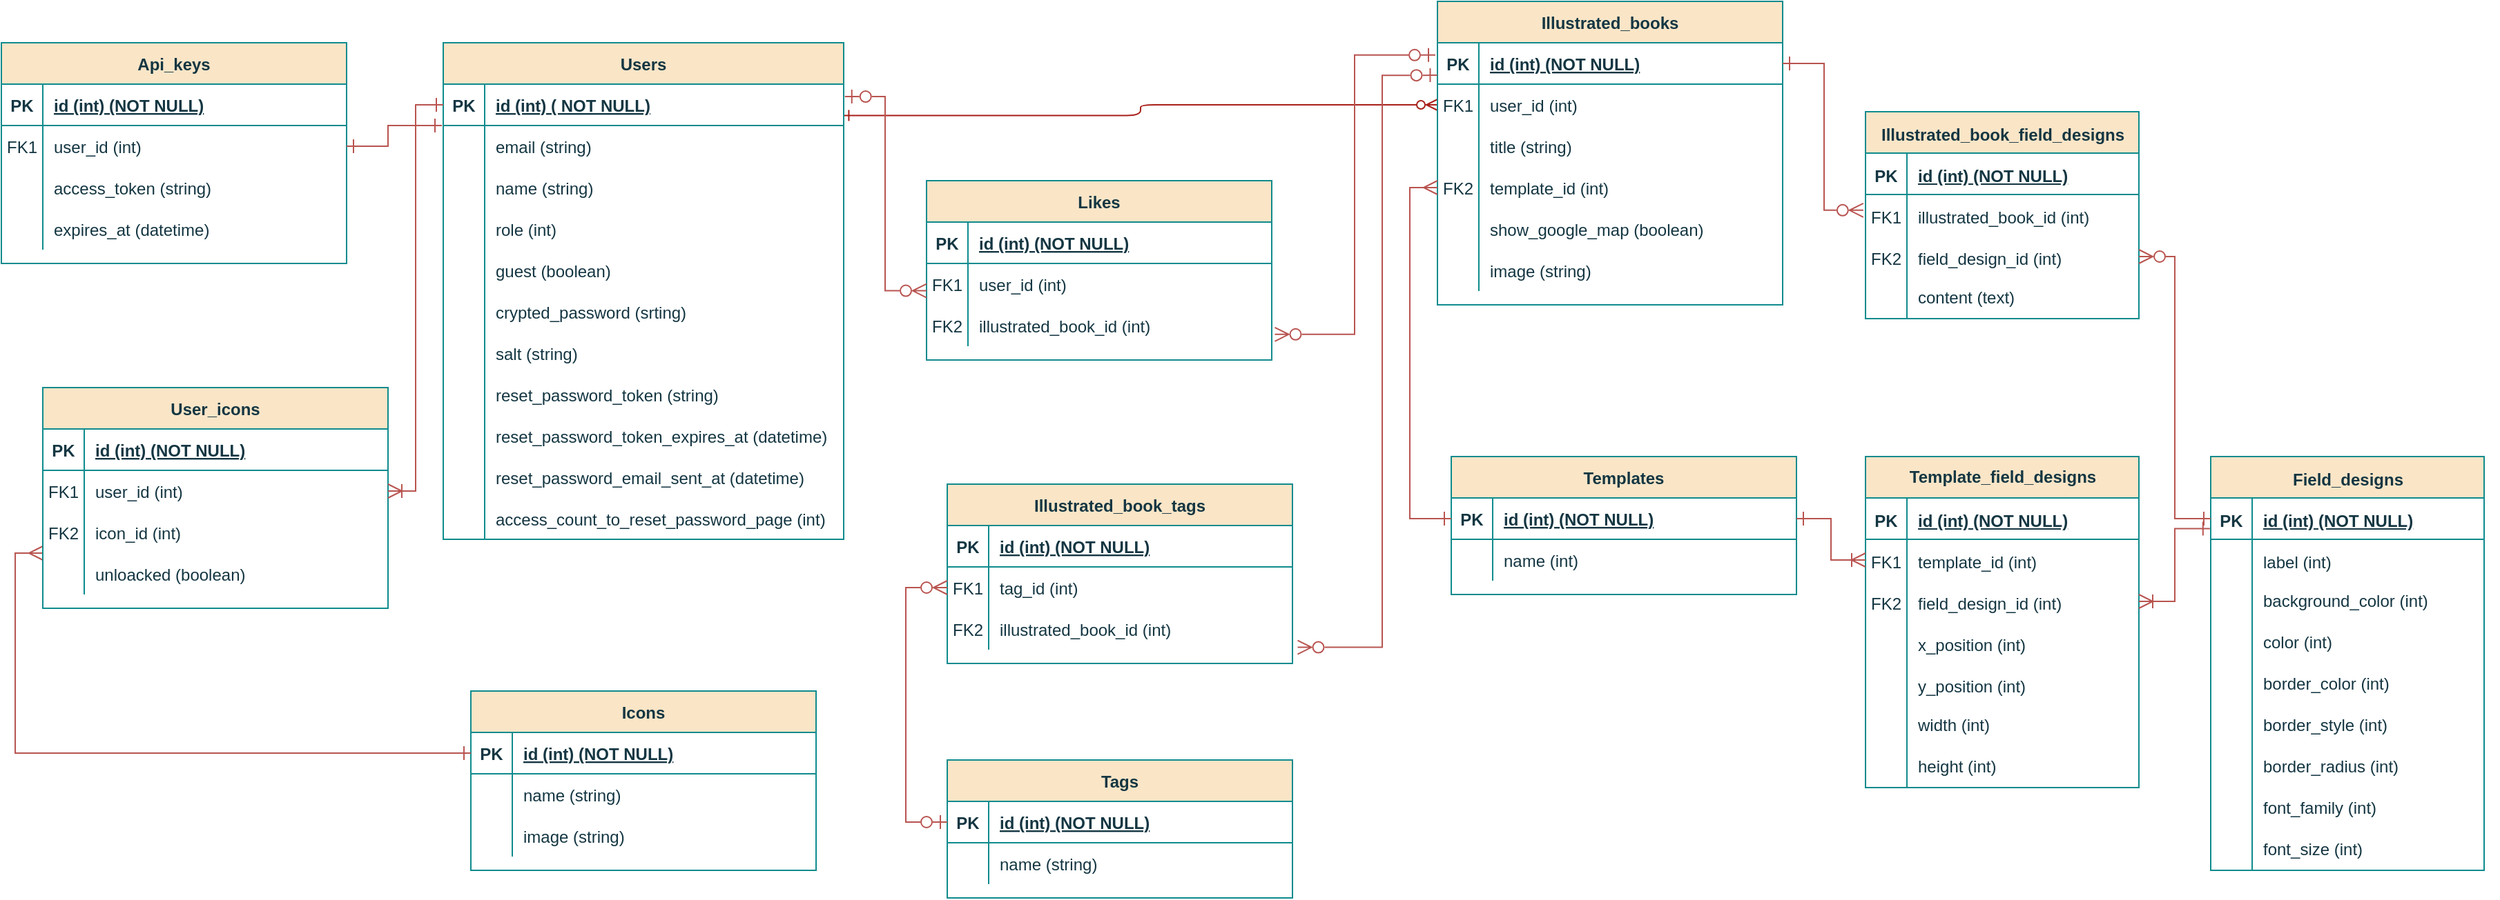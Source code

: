 <mxfile version="22.1.11" type="github">
  <diagram id="R2lEEEUBdFMjLlhIrx00" name="Page-1">
    <mxGraphModel dx="1759" dy="1024" grid="1" gridSize="10" guides="1" tooltips="1" connect="1" arrows="1" fold="1" page="1" pageScale="1" pageWidth="850" pageHeight="1100" background="none" math="0" shadow="0" extFonts="Permanent Marker^https://fonts.googleapis.com/css?family=Permanent+Marker">
      <root>
        <mxCell id="0" />
        <mxCell id="1" parent="0" />
        <mxCell id="C-vyLk0tnHw3VtMMgP7b-1" value="" style="edgeStyle=orthogonalEdgeStyle;endArrow=ERzeroToMany;startArrow=ERone;endFill=1;startFill=0;labelBackgroundColor=none;fontColor=default;strokeColor=#A8201A;exitX=0.999;exitY=0.757;exitDx=0;exitDy=0;exitPerimeter=0;" parent="1" source="C-vyLk0tnHw3VtMMgP7b-24" target="C-vyLk0tnHw3VtMMgP7b-6" edge="1">
          <mxGeometry width="100" height="100" relative="1" as="geometry">
            <mxPoint x="-140" y="730" as="sourcePoint" />
            <mxPoint x="-40" y="630" as="targetPoint" />
          </mxGeometry>
        </mxCell>
        <mxCell id="C-vyLk0tnHw3VtMMgP7b-2" value="Illustrated_books" style="shape=table;startSize=30;container=1;collapsible=1;childLayout=tableLayout;fixedRows=1;rowLines=0;fontStyle=1;align=center;resizeLast=1;labelBackgroundColor=none;fillColor=#FAE5C7;strokeColor=#0F8B8D;fontColor=#143642;" parent="1" vertex="1">
          <mxGeometry x="250" y="60" width="250" height="220" as="geometry" />
        </mxCell>
        <mxCell id="C-vyLk0tnHw3VtMMgP7b-3" value="" style="shape=partialRectangle;collapsible=0;dropTarget=0;pointerEvents=0;fillColor=none;points=[[0,0.5],[1,0.5]];portConstraint=eastwest;top=0;left=0;right=0;bottom=1;labelBackgroundColor=none;strokeColor=#0F8B8D;fontColor=#143642;" parent="C-vyLk0tnHw3VtMMgP7b-2" vertex="1">
          <mxGeometry y="30" width="250" height="30" as="geometry" />
        </mxCell>
        <mxCell id="C-vyLk0tnHw3VtMMgP7b-4" value="PK" style="shape=partialRectangle;overflow=hidden;connectable=0;fillColor=none;top=0;left=0;bottom=0;right=0;fontStyle=1;labelBackgroundColor=none;strokeColor=#0F8B8D;fontColor=#143642;" parent="C-vyLk0tnHw3VtMMgP7b-3" vertex="1">
          <mxGeometry width="30" height="30" as="geometry">
            <mxRectangle width="30" height="30" as="alternateBounds" />
          </mxGeometry>
        </mxCell>
        <mxCell id="C-vyLk0tnHw3VtMMgP7b-5" value="id (int) (NOT NULL)" style="shape=partialRectangle;overflow=hidden;connectable=0;fillColor=none;top=0;left=0;bottom=0;right=0;align=left;spacingLeft=6;fontStyle=5;labelBackgroundColor=none;strokeColor=#0F8B8D;fontColor=#143642;" parent="C-vyLk0tnHw3VtMMgP7b-3" vertex="1">
          <mxGeometry x="30" width="220" height="30" as="geometry">
            <mxRectangle width="220" height="30" as="alternateBounds" />
          </mxGeometry>
        </mxCell>
        <mxCell id="C-vyLk0tnHw3VtMMgP7b-6" value="" style="shape=partialRectangle;collapsible=0;dropTarget=0;pointerEvents=0;fillColor=none;points=[[0,0.5],[1,0.5]];portConstraint=eastwest;top=0;left=0;right=0;bottom=0;labelBackgroundColor=none;strokeColor=#0F8B8D;fontColor=#143642;" parent="C-vyLk0tnHw3VtMMgP7b-2" vertex="1">
          <mxGeometry y="60" width="250" height="30" as="geometry" />
        </mxCell>
        <mxCell id="C-vyLk0tnHw3VtMMgP7b-7" value="FK1" style="shape=partialRectangle;overflow=hidden;connectable=0;fillColor=none;top=0;left=0;bottom=0;right=0;labelBackgroundColor=none;strokeColor=#0F8B8D;fontColor=#143642;" parent="C-vyLk0tnHw3VtMMgP7b-6" vertex="1">
          <mxGeometry width="30" height="30" as="geometry">
            <mxRectangle width="30" height="30" as="alternateBounds" />
          </mxGeometry>
        </mxCell>
        <mxCell id="C-vyLk0tnHw3VtMMgP7b-8" value="user_id (int)" style="shape=partialRectangle;overflow=hidden;connectable=0;fillColor=none;top=0;left=0;bottom=0;right=0;align=left;spacingLeft=6;labelBackgroundColor=none;strokeColor=#0F8B8D;fontColor=#143642;" parent="C-vyLk0tnHw3VtMMgP7b-6" vertex="1">
          <mxGeometry x="30" width="220" height="30" as="geometry">
            <mxRectangle width="220" height="30" as="alternateBounds" />
          </mxGeometry>
        </mxCell>
        <mxCell id="UTVaXURBYUjDZkEOoYaz-99" style="shape=partialRectangle;collapsible=0;dropTarget=0;pointerEvents=0;fillColor=none;points=[[0,0.5],[1,0.5]];portConstraint=eastwest;top=0;left=0;right=0;bottom=0;labelBackgroundColor=none;strokeColor=#0F8B8D;fontColor=#143642;" parent="C-vyLk0tnHw3VtMMgP7b-2" vertex="1">
          <mxGeometry y="90" width="250" height="30" as="geometry" />
        </mxCell>
        <mxCell id="UTVaXURBYUjDZkEOoYaz-100" style="shape=partialRectangle;overflow=hidden;connectable=0;fillColor=none;top=0;left=0;bottom=0;right=0;labelBackgroundColor=none;strokeColor=#0F8B8D;fontColor=#143642;" parent="UTVaXURBYUjDZkEOoYaz-99" vertex="1">
          <mxGeometry width="30" height="30" as="geometry">
            <mxRectangle width="30" height="30" as="alternateBounds" />
          </mxGeometry>
        </mxCell>
        <mxCell id="UTVaXURBYUjDZkEOoYaz-101" value="title (string)" style="shape=partialRectangle;overflow=hidden;connectable=0;fillColor=none;top=0;left=0;bottom=0;right=0;align=left;spacingLeft=6;labelBackgroundColor=none;strokeColor=#0F8B8D;fontColor=#143642;" parent="UTVaXURBYUjDZkEOoYaz-99" vertex="1">
          <mxGeometry x="30" width="220" height="30" as="geometry">
            <mxRectangle width="220" height="30" as="alternateBounds" />
          </mxGeometry>
        </mxCell>
        <mxCell id="UTVaXURBYUjDZkEOoYaz-96" style="shape=partialRectangle;collapsible=0;dropTarget=0;pointerEvents=0;fillColor=none;points=[[0,0.5],[1,0.5]];portConstraint=eastwest;top=0;left=0;right=0;bottom=0;labelBackgroundColor=none;strokeColor=#0F8B8D;fontColor=#143642;" parent="C-vyLk0tnHw3VtMMgP7b-2" vertex="1">
          <mxGeometry y="120" width="250" height="30" as="geometry" />
        </mxCell>
        <mxCell id="UTVaXURBYUjDZkEOoYaz-97" value="FK2" style="shape=partialRectangle;overflow=hidden;connectable=0;fillColor=none;top=0;left=0;bottom=0;right=0;labelBackgroundColor=none;strokeColor=#0F8B8D;fontColor=#143642;" parent="UTVaXURBYUjDZkEOoYaz-96" vertex="1">
          <mxGeometry width="30" height="30" as="geometry">
            <mxRectangle width="30" height="30" as="alternateBounds" />
          </mxGeometry>
        </mxCell>
        <mxCell id="UTVaXURBYUjDZkEOoYaz-98" value="template_id (int)" style="shape=partialRectangle;overflow=hidden;connectable=0;fillColor=none;top=0;left=0;bottom=0;right=0;align=left;spacingLeft=6;labelBackgroundColor=none;strokeColor=#0F8B8D;fontColor=#143642;" parent="UTVaXURBYUjDZkEOoYaz-96" vertex="1">
          <mxGeometry x="30" width="220" height="30" as="geometry">
            <mxRectangle width="220" height="30" as="alternateBounds" />
          </mxGeometry>
        </mxCell>
        <mxCell id="UTVaXURBYUjDZkEOoYaz-105" style="shape=partialRectangle;collapsible=0;dropTarget=0;pointerEvents=0;fillColor=none;points=[[0,0.5],[1,0.5]];portConstraint=eastwest;top=0;left=0;right=0;bottom=0;labelBackgroundColor=none;strokeColor=#0F8B8D;fontColor=#143642;" parent="C-vyLk0tnHw3VtMMgP7b-2" vertex="1">
          <mxGeometry y="150" width="250" height="30" as="geometry" />
        </mxCell>
        <mxCell id="UTVaXURBYUjDZkEOoYaz-106" style="shape=partialRectangle;overflow=hidden;connectable=0;fillColor=none;top=0;left=0;bottom=0;right=0;labelBackgroundColor=none;strokeColor=#0F8B8D;fontColor=#143642;" parent="UTVaXURBYUjDZkEOoYaz-105" vertex="1">
          <mxGeometry width="30" height="30" as="geometry">
            <mxRectangle width="30" height="30" as="alternateBounds" />
          </mxGeometry>
        </mxCell>
        <mxCell id="UTVaXURBYUjDZkEOoYaz-107" value="show_google_map (boolean)" style="shape=partialRectangle;overflow=hidden;connectable=0;fillColor=none;top=0;left=0;bottom=0;right=0;align=left;spacingLeft=6;labelBackgroundColor=none;strokeColor=#0F8B8D;fontColor=#143642;" parent="UTVaXURBYUjDZkEOoYaz-105" vertex="1">
          <mxGeometry x="30" width="220" height="30" as="geometry">
            <mxRectangle width="220" height="30" as="alternateBounds" />
          </mxGeometry>
        </mxCell>
        <mxCell id="Q04qvUQ6SCRmbeltDWyj-1" style="shape=partialRectangle;collapsible=0;dropTarget=0;pointerEvents=0;fillColor=none;points=[[0,0.5],[1,0.5]];portConstraint=eastwest;top=0;left=0;right=0;bottom=0;labelBackgroundColor=none;strokeColor=#0F8B8D;fontColor=#143642;" parent="C-vyLk0tnHw3VtMMgP7b-2" vertex="1">
          <mxGeometry y="180" width="250" height="30" as="geometry" />
        </mxCell>
        <mxCell id="Q04qvUQ6SCRmbeltDWyj-2" style="shape=partialRectangle;overflow=hidden;connectable=0;fillColor=none;top=0;left=0;bottom=0;right=0;labelBackgroundColor=none;strokeColor=#0F8B8D;fontColor=#143642;" parent="Q04qvUQ6SCRmbeltDWyj-1" vertex="1">
          <mxGeometry width="30" height="30" as="geometry">
            <mxRectangle width="30" height="30" as="alternateBounds" />
          </mxGeometry>
        </mxCell>
        <mxCell id="Q04qvUQ6SCRmbeltDWyj-3" value="image (string)" style="shape=partialRectangle;overflow=hidden;connectable=0;fillColor=none;top=0;left=0;bottom=0;right=0;align=left;spacingLeft=6;labelBackgroundColor=none;strokeColor=#0F8B8D;fontColor=#143642;" parent="Q04qvUQ6SCRmbeltDWyj-1" vertex="1">
          <mxGeometry x="30" width="220" height="30" as="geometry">
            <mxRectangle width="220" height="30" as="alternateBounds" />
          </mxGeometry>
        </mxCell>
        <mxCell id="C-vyLk0tnHw3VtMMgP7b-13" value="Templates" style="shape=table;startSize=30;container=1;collapsible=1;childLayout=tableLayout;fixedRows=1;rowLines=0;fontStyle=1;align=center;resizeLast=1;labelBackgroundColor=none;fillColor=#FAE5C7;strokeColor=#0F8B8D;fontColor=#143642;" parent="1" vertex="1">
          <mxGeometry x="260" y="390" width="250" height="100" as="geometry" />
        </mxCell>
        <mxCell id="C-vyLk0tnHw3VtMMgP7b-14" value="" style="shape=partialRectangle;collapsible=0;dropTarget=0;pointerEvents=0;fillColor=none;points=[[0,0.5],[1,0.5]];portConstraint=eastwest;top=0;left=0;right=0;bottom=1;labelBackgroundColor=none;strokeColor=#0F8B8D;fontColor=#143642;" parent="C-vyLk0tnHw3VtMMgP7b-13" vertex="1">
          <mxGeometry y="30" width="250" height="30" as="geometry" />
        </mxCell>
        <mxCell id="C-vyLk0tnHw3VtMMgP7b-15" value="PK" style="shape=partialRectangle;overflow=hidden;connectable=0;fillColor=none;top=0;left=0;bottom=0;right=0;fontStyle=1;labelBackgroundColor=none;strokeColor=#0F8B8D;fontColor=#143642;" parent="C-vyLk0tnHw3VtMMgP7b-14" vertex="1">
          <mxGeometry width="30" height="30" as="geometry">
            <mxRectangle width="30" height="30" as="alternateBounds" />
          </mxGeometry>
        </mxCell>
        <mxCell id="C-vyLk0tnHw3VtMMgP7b-16" value="id (int) (NOT NULL)" style="shape=partialRectangle;overflow=hidden;connectable=0;fillColor=none;top=0;left=0;bottom=0;right=0;align=left;spacingLeft=6;fontStyle=5;labelBackgroundColor=none;strokeColor=#0F8B8D;fontColor=#143642;" parent="C-vyLk0tnHw3VtMMgP7b-14" vertex="1">
          <mxGeometry x="30" width="220" height="30" as="geometry">
            <mxRectangle width="220" height="30" as="alternateBounds" />
          </mxGeometry>
        </mxCell>
        <mxCell id="C-vyLk0tnHw3VtMMgP7b-20" value="" style="shape=partialRectangle;collapsible=0;dropTarget=0;pointerEvents=0;fillColor=none;points=[[0,0.5],[1,0.5]];portConstraint=eastwest;top=0;left=0;right=0;bottom=0;labelBackgroundColor=none;strokeColor=#0F8B8D;fontColor=#143642;" parent="C-vyLk0tnHw3VtMMgP7b-13" vertex="1">
          <mxGeometry y="60" width="250" height="30" as="geometry" />
        </mxCell>
        <mxCell id="C-vyLk0tnHw3VtMMgP7b-21" value="" style="shape=partialRectangle;overflow=hidden;connectable=0;fillColor=none;top=0;left=0;bottom=0;right=0;labelBackgroundColor=none;strokeColor=#0F8B8D;fontColor=#143642;" parent="C-vyLk0tnHw3VtMMgP7b-20" vertex="1">
          <mxGeometry width="30" height="30" as="geometry">
            <mxRectangle width="30" height="30" as="alternateBounds" />
          </mxGeometry>
        </mxCell>
        <mxCell id="C-vyLk0tnHw3VtMMgP7b-22" value="name (int)" style="shape=partialRectangle;overflow=hidden;connectable=0;fillColor=none;top=0;left=0;bottom=0;right=0;align=left;spacingLeft=6;labelBackgroundColor=none;strokeColor=#0F8B8D;fontColor=#143642;" parent="C-vyLk0tnHw3VtMMgP7b-20" vertex="1">
          <mxGeometry x="30" width="220" height="30" as="geometry">
            <mxRectangle width="220" height="30" as="alternateBounds" />
          </mxGeometry>
        </mxCell>
        <mxCell id="C-vyLk0tnHw3VtMMgP7b-23" value="Users" style="shape=table;startSize=30;container=1;collapsible=1;childLayout=tableLayout;fixedRows=1;rowLines=0;fontStyle=1;align=center;resizeLast=1;labelBackgroundColor=none;fillColor=#FAE5C7;strokeColor=#0F8B8D;fontColor=#143642;" parent="1" vertex="1">
          <mxGeometry x="-470" y="90" width="290" height="360" as="geometry" />
        </mxCell>
        <mxCell id="C-vyLk0tnHw3VtMMgP7b-24" value="" style="shape=partialRectangle;collapsible=0;dropTarget=0;pointerEvents=0;fillColor=none;points=[[0,0.5],[1,0.5]];portConstraint=eastwest;top=0;left=0;right=0;bottom=1;labelBackgroundColor=none;strokeColor=#0F8B8D;fontColor=#143642;" parent="C-vyLk0tnHw3VtMMgP7b-23" vertex="1">
          <mxGeometry y="30" width="290" height="30" as="geometry" />
        </mxCell>
        <mxCell id="C-vyLk0tnHw3VtMMgP7b-25" value="PK" style="shape=partialRectangle;overflow=hidden;connectable=0;fillColor=none;top=0;left=0;bottom=0;right=0;fontStyle=1;labelBackgroundColor=none;strokeColor=#0F8B8D;fontColor=#143642;" parent="C-vyLk0tnHw3VtMMgP7b-24" vertex="1">
          <mxGeometry width="30" height="30" as="geometry">
            <mxRectangle width="30" height="30" as="alternateBounds" />
          </mxGeometry>
        </mxCell>
        <mxCell id="C-vyLk0tnHw3VtMMgP7b-26" value="id (int) ( NOT NULL)" style="shape=partialRectangle;overflow=hidden;connectable=0;fillColor=none;top=0;left=0;bottom=0;right=0;align=left;spacingLeft=6;fontStyle=5;labelBackgroundColor=none;strokeColor=#0F8B8D;fontColor=#143642;" parent="C-vyLk0tnHw3VtMMgP7b-24" vertex="1">
          <mxGeometry x="30" width="260" height="30" as="geometry">
            <mxRectangle width="260" height="30" as="alternateBounds" />
          </mxGeometry>
        </mxCell>
        <mxCell id="C-vyLk0tnHw3VtMMgP7b-27" value="" style="shape=partialRectangle;collapsible=0;dropTarget=0;pointerEvents=0;fillColor=none;points=[[0,0.5],[1,0.5]];portConstraint=eastwest;top=0;left=0;right=0;bottom=0;labelBackgroundColor=none;strokeColor=#0F8B8D;fontColor=#143642;" parent="C-vyLk0tnHw3VtMMgP7b-23" vertex="1">
          <mxGeometry y="60" width="290" height="30" as="geometry" />
        </mxCell>
        <mxCell id="C-vyLk0tnHw3VtMMgP7b-28" value="" style="shape=partialRectangle;overflow=hidden;connectable=0;fillColor=none;top=0;left=0;bottom=0;right=0;labelBackgroundColor=none;strokeColor=#0F8B8D;fontColor=#143642;" parent="C-vyLk0tnHw3VtMMgP7b-27" vertex="1">
          <mxGeometry width="30" height="30" as="geometry">
            <mxRectangle width="30" height="30" as="alternateBounds" />
          </mxGeometry>
        </mxCell>
        <mxCell id="C-vyLk0tnHw3VtMMgP7b-29" value="email (string)" style="shape=partialRectangle;overflow=hidden;connectable=0;fillColor=none;top=0;left=0;bottom=0;right=0;align=left;spacingLeft=6;labelBackgroundColor=none;strokeColor=#0F8B8D;fontColor=#143642;" parent="C-vyLk0tnHw3VtMMgP7b-27" vertex="1">
          <mxGeometry x="30" width="260" height="30" as="geometry">
            <mxRectangle width="260" height="30" as="alternateBounds" />
          </mxGeometry>
        </mxCell>
        <mxCell id="UTVaXURBYUjDZkEOoYaz-54" style="shape=partialRectangle;collapsible=0;dropTarget=0;pointerEvents=0;fillColor=none;points=[[0,0.5],[1,0.5]];portConstraint=eastwest;top=0;left=0;right=0;bottom=0;labelBackgroundColor=none;strokeColor=#0F8B8D;fontColor=#143642;" parent="C-vyLk0tnHw3VtMMgP7b-23" vertex="1">
          <mxGeometry y="90" width="290" height="30" as="geometry" />
        </mxCell>
        <mxCell id="UTVaXURBYUjDZkEOoYaz-55" style="shape=partialRectangle;overflow=hidden;connectable=0;fillColor=none;top=0;left=0;bottom=0;right=0;labelBackgroundColor=none;strokeColor=#0F8B8D;fontColor=#143642;" parent="UTVaXURBYUjDZkEOoYaz-54" vertex="1">
          <mxGeometry width="30" height="30" as="geometry">
            <mxRectangle width="30" height="30" as="alternateBounds" />
          </mxGeometry>
        </mxCell>
        <mxCell id="UTVaXURBYUjDZkEOoYaz-56" value="name (string)" style="shape=partialRectangle;overflow=hidden;connectable=0;fillColor=none;top=0;left=0;bottom=0;right=0;align=left;spacingLeft=6;labelBackgroundColor=none;strokeColor=#0F8B8D;fontColor=#143642;" parent="UTVaXURBYUjDZkEOoYaz-54" vertex="1">
          <mxGeometry x="30" width="260" height="30" as="geometry">
            <mxRectangle width="260" height="30" as="alternateBounds" />
          </mxGeometry>
        </mxCell>
        <mxCell id="UTVaXURBYUjDZkEOoYaz-117" style="shape=partialRectangle;collapsible=0;dropTarget=0;pointerEvents=0;fillColor=none;points=[[0,0.5],[1,0.5]];portConstraint=eastwest;top=0;left=0;right=0;bottom=0;labelBackgroundColor=none;strokeColor=#0F8B8D;fontColor=#143642;" parent="C-vyLk0tnHw3VtMMgP7b-23" vertex="1">
          <mxGeometry y="120" width="290" height="30" as="geometry" />
        </mxCell>
        <mxCell id="UTVaXURBYUjDZkEOoYaz-118" style="shape=partialRectangle;overflow=hidden;connectable=0;fillColor=none;top=0;left=0;bottom=0;right=0;labelBackgroundColor=none;strokeColor=#0F8B8D;fontColor=#143642;" parent="UTVaXURBYUjDZkEOoYaz-117" vertex="1">
          <mxGeometry width="30" height="30" as="geometry">
            <mxRectangle width="30" height="30" as="alternateBounds" />
          </mxGeometry>
        </mxCell>
        <mxCell id="UTVaXURBYUjDZkEOoYaz-119" value="role (int)" style="shape=partialRectangle;overflow=hidden;connectable=0;fillColor=none;top=0;left=0;bottom=0;right=0;align=left;spacingLeft=6;labelBackgroundColor=none;strokeColor=#0F8B8D;fontColor=#143642;" parent="UTVaXURBYUjDZkEOoYaz-117" vertex="1">
          <mxGeometry x="30" width="260" height="30" as="geometry">
            <mxRectangle width="260" height="30" as="alternateBounds" />
          </mxGeometry>
        </mxCell>
        <mxCell id="UTVaXURBYUjDZkEOoYaz-137" style="shape=partialRectangle;collapsible=0;dropTarget=0;pointerEvents=0;fillColor=none;points=[[0,0.5],[1,0.5]];portConstraint=eastwest;top=0;left=0;right=0;bottom=0;labelBackgroundColor=none;strokeColor=#0F8B8D;fontColor=#143642;" parent="C-vyLk0tnHw3VtMMgP7b-23" vertex="1">
          <mxGeometry y="150" width="290" height="30" as="geometry" />
        </mxCell>
        <mxCell id="UTVaXURBYUjDZkEOoYaz-138" style="shape=partialRectangle;overflow=hidden;connectable=0;fillColor=none;top=0;left=0;bottom=0;right=0;labelBackgroundColor=none;strokeColor=#0F8B8D;fontColor=#143642;" parent="UTVaXURBYUjDZkEOoYaz-137" vertex="1">
          <mxGeometry width="30" height="30" as="geometry">
            <mxRectangle width="30" height="30" as="alternateBounds" />
          </mxGeometry>
        </mxCell>
        <mxCell id="UTVaXURBYUjDZkEOoYaz-139" value="guest (boolean)" style="shape=partialRectangle;overflow=hidden;connectable=0;fillColor=none;top=0;left=0;bottom=0;right=0;align=left;spacingLeft=6;labelBackgroundColor=none;strokeColor=#0F8B8D;fontColor=#143642;" parent="UTVaXURBYUjDZkEOoYaz-137" vertex="1">
          <mxGeometry x="30" width="260" height="30" as="geometry">
            <mxRectangle width="260" height="30" as="alternateBounds" />
          </mxGeometry>
        </mxCell>
        <mxCell id="UTVaXURBYUjDZkEOoYaz-48" style="shape=partialRectangle;collapsible=0;dropTarget=0;pointerEvents=0;fillColor=none;points=[[0,0.5],[1,0.5]];portConstraint=eastwest;top=0;left=0;right=0;bottom=0;labelBackgroundColor=none;strokeColor=#0F8B8D;fontColor=#143642;" parent="C-vyLk0tnHw3VtMMgP7b-23" vertex="1">
          <mxGeometry y="180" width="290" height="30" as="geometry" />
        </mxCell>
        <mxCell id="UTVaXURBYUjDZkEOoYaz-49" style="shape=partialRectangle;overflow=hidden;connectable=0;fillColor=none;top=0;left=0;bottom=0;right=0;labelBackgroundColor=none;strokeColor=#0F8B8D;fontColor=#143642;" parent="UTVaXURBYUjDZkEOoYaz-48" vertex="1">
          <mxGeometry width="30" height="30" as="geometry">
            <mxRectangle width="30" height="30" as="alternateBounds" />
          </mxGeometry>
        </mxCell>
        <mxCell id="UTVaXURBYUjDZkEOoYaz-50" value="crypted_password (srting)" style="shape=partialRectangle;overflow=hidden;connectable=0;fillColor=none;top=0;left=0;bottom=0;right=0;align=left;spacingLeft=6;labelBackgroundColor=none;strokeColor=#0F8B8D;fontColor=#143642;" parent="UTVaXURBYUjDZkEOoYaz-48" vertex="1">
          <mxGeometry x="30" width="260" height="30" as="geometry">
            <mxRectangle width="260" height="30" as="alternateBounds" />
          </mxGeometry>
        </mxCell>
        <mxCell id="UTVaXURBYUjDZkEOoYaz-51" style="shape=partialRectangle;collapsible=0;dropTarget=0;pointerEvents=0;fillColor=none;points=[[0,0.5],[1,0.5]];portConstraint=eastwest;top=0;left=0;right=0;bottom=0;labelBackgroundColor=none;strokeColor=#0F8B8D;fontColor=#143642;" parent="C-vyLk0tnHw3VtMMgP7b-23" vertex="1">
          <mxGeometry y="210" width="290" height="30" as="geometry" />
        </mxCell>
        <mxCell id="UTVaXURBYUjDZkEOoYaz-52" style="shape=partialRectangle;overflow=hidden;connectable=0;fillColor=none;top=0;left=0;bottom=0;right=0;labelBackgroundColor=none;strokeColor=#0F8B8D;fontColor=#143642;" parent="UTVaXURBYUjDZkEOoYaz-51" vertex="1">
          <mxGeometry width="30" height="30" as="geometry">
            <mxRectangle width="30" height="30" as="alternateBounds" />
          </mxGeometry>
        </mxCell>
        <mxCell id="UTVaXURBYUjDZkEOoYaz-53" value="salt (string)" style="shape=partialRectangle;overflow=hidden;connectable=0;fillColor=none;top=0;left=0;bottom=0;right=0;align=left;spacingLeft=6;labelBackgroundColor=none;strokeColor=#0F8B8D;fontColor=#143642;" parent="UTVaXURBYUjDZkEOoYaz-51" vertex="1">
          <mxGeometry x="30" width="260" height="30" as="geometry">
            <mxRectangle width="260" height="30" as="alternateBounds" />
          </mxGeometry>
        </mxCell>
        <mxCell id="UTVaXURBYUjDZkEOoYaz-66" style="shape=partialRectangle;collapsible=0;dropTarget=0;pointerEvents=0;fillColor=none;points=[[0,0.5],[1,0.5]];portConstraint=eastwest;top=0;left=0;right=0;bottom=0;labelBackgroundColor=none;strokeColor=#0F8B8D;fontColor=#143642;" parent="C-vyLk0tnHw3VtMMgP7b-23" vertex="1">
          <mxGeometry y="240" width="290" height="30" as="geometry" />
        </mxCell>
        <mxCell id="UTVaXURBYUjDZkEOoYaz-67" style="shape=partialRectangle;overflow=hidden;connectable=0;fillColor=none;top=0;left=0;bottom=0;right=0;labelBackgroundColor=none;strokeColor=#0F8B8D;fontColor=#143642;" parent="UTVaXURBYUjDZkEOoYaz-66" vertex="1">
          <mxGeometry width="30" height="30" as="geometry">
            <mxRectangle width="30" height="30" as="alternateBounds" />
          </mxGeometry>
        </mxCell>
        <mxCell id="UTVaXURBYUjDZkEOoYaz-68" value="reset_password_token (string)" style="shape=partialRectangle;overflow=hidden;connectable=0;fillColor=none;top=0;left=0;bottom=0;right=0;align=left;spacingLeft=6;labelBackgroundColor=none;strokeColor=#0F8B8D;fontColor=#143642;" parent="UTVaXURBYUjDZkEOoYaz-66" vertex="1">
          <mxGeometry x="30" width="260" height="30" as="geometry">
            <mxRectangle width="260" height="30" as="alternateBounds" />
          </mxGeometry>
        </mxCell>
        <mxCell id="UTVaXURBYUjDZkEOoYaz-69" style="shape=partialRectangle;collapsible=0;dropTarget=0;pointerEvents=0;fillColor=none;points=[[0,0.5],[1,0.5]];portConstraint=eastwest;top=0;left=0;right=0;bottom=0;labelBackgroundColor=none;strokeColor=#0F8B8D;fontColor=#143642;" parent="C-vyLk0tnHw3VtMMgP7b-23" vertex="1">
          <mxGeometry y="270" width="290" height="30" as="geometry" />
        </mxCell>
        <mxCell id="UTVaXURBYUjDZkEOoYaz-70" style="shape=partialRectangle;overflow=hidden;connectable=0;fillColor=none;top=0;left=0;bottom=0;right=0;labelBackgroundColor=none;strokeColor=#0F8B8D;fontColor=#143642;" parent="UTVaXURBYUjDZkEOoYaz-69" vertex="1">
          <mxGeometry width="30" height="30" as="geometry">
            <mxRectangle width="30" height="30" as="alternateBounds" />
          </mxGeometry>
        </mxCell>
        <mxCell id="UTVaXURBYUjDZkEOoYaz-71" value="reset_password_token_expires_at (datetime)" style="shape=partialRectangle;overflow=hidden;connectable=0;fillColor=none;top=0;left=0;bottom=0;right=0;align=left;spacingLeft=6;labelBackgroundColor=none;strokeColor=#0F8B8D;fontColor=#143642;" parent="UTVaXURBYUjDZkEOoYaz-69" vertex="1">
          <mxGeometry x="30" width="260" height="30" as="geometry">
            <mxRectangle width="260" height="30" as="alternateBounds" />
          </mxGeometry>
        </mxCell>
        <mxCell id="UTVaXURBYUjDZkEOoYaz-72" style="shape=partialRectangle;collapsible=0;dropTarget=0;pointerEvents=0;fillColor=none;points=[[0,0.5],[1,0.5]];portConstraint=eastwest;top=0;left=0;right=0;bottom=0;labelBackgroundColor=none;strokeColor=#0F8B8D;fontColor=#143642;" parent="C-vyLk0tnHw3VtMMgP7b-23" vertex="1">
          <mxGeometry y="300" width="290" height="30" as="geometry" />
        </mxCell>
        <mxCell id="UTVaXURBYUjDZkEOoYaz-73" style="shape=partialRectangle;overflow=hidden;connectable=0;fillColor=none;top=0;left=0;bottom=0;right=0;labelBackgroundColor=none;strokeColor=#0F8B8D;fontColor=#143642;" parent="UTVaXURBYUjDZkEOoYaz-72" vertex="1">
          <mxGeometry width="30" height="30" as="geometry">
            <mxRectangle width="30" height="30" as="alternateBounds" />
          </mxGeometry>
        </mxCell>
        <mxCell id="UTVaXURBYUjDZkEOoYaz-74" value="reset_password_email_sent_at (datetime)" style="shape=partialRectangle;overflow=hidden;connectable=0;fillColor=none;top=0;left=0;bottom=0;right=0;align=left;spacingLeft=6;labelBackgroundColor=none;strokeColor=#0F8B8D;fontColor=#143642;" parent="UTVaXURBYUjDZkEOoYaz-72" vertex="1">
          <mxGeometry x="30" width="260" height="30" as="geometry">
            <mxRectangle width="260" height="30" as="alternateBounds" />
          </mxGeometry>
        </mxCell>
        <mxCell id="UTVaXURBYUjDZkEOoYaz-75" style="shape=partialRectangle;collapsible=0;dropTarget=0;pointerEvents=0;fillColor=none;points=[[0,0.5],[1,0.5]];portConstraint=eastwest;top=0;left=0;right=0;bottom=0;labelBackgroundColor=none;strokeColor=#0F8B8D;fontColor=#143642;" parent="C-vyLk0tnHw3VtMMgP7b-23" vertex="1">
          <mxGeometry y="330" width="290" height="30" as="geometry" />
        </mxCell>
        <mxCell id="UTVaXURBYUjDZkEOoYaz-76" style="shape=partialRectangle;overflow=hidden;connectable=0;fillColor=none;top=0;left=0;bottom=0;right=0;labelBackgroundColor=none;strokeColor=#0F8B8D;fontColor=#143642;" parent="UTVaXURBYUjDZkEOoYaz-75" vertex="1">
          <mxGeometry width="30" height="30" as="geometry">
            <mxRectangle width="30" height="30" as="alternateBounds" />
          </mxGeometry>
        </mxCell>
        <mxCell id="UTVaXURBYUjDZkEOoYaz-77" value="access_count_to_reset_password_page (int)" style="shape=partialRectangle;overflow=hidden;connectable=0;fillColor=none;top=0;left=0;bottom=0;right=0;align=left;spacingLeft=6;labelBackgroundColor=none;strokeColor=#0F8B8D;fontColor=#143642;" parent="UTVaXURBYUjDZkEOoYaz-75" vertex="1">
          <mxGeometry x="30" width="260" height="30" as="geometry">
            <mxRectangle width="260" height="30" as="alternateBounds" />
          </mxGeometry>
        </mxCell>
        <mxCell id="UTVaXURBYUjDZkEOoYaz-1" value="Icons" style="shape=table;startSize=30;container=1;collapsible=1;childLayout=tableLayout;fixedRows=1;rowLines=0;fontStyle=1;align=center;resizeLast=1;labelBackgroundColor=none;fillColor=#FAE5C7;strokeColor=#0F8B8D;fontColor=#143642;" parent="1" vertex="1">
          <mxGeometry x="-450" y="560" width="250" height="130" as="geometry" />
        </mxCell>
        <mxCell id="UTVaXURBYUjDZkEOoYaz-2" value="" style="shape=partialRectangle;collapsible=0;dropTarget=0;pointerEvents=0;fillColor=none;points=[[0,0.5],[1,0.5]];portConstraint=eastwest;top=0;left=0;right=0;bottom=1;labelBackgroundColor=none;strokeColor=#0F8B8D;fontColor=#143642;" parent="UTVaXURBYUjDZkEOoYaz-1" vertex="1">
          <mxGeometry y="30" width="250" height="30" as="geometry" />
        </mxCell>
        <mxCell id="UTVaXURBYUjDZkEOoYaz-3" value="PK" style="shape=partialRectangle;overflow=hidden;connectable=0;fillColor=none;top=0;left=0;bottom=0;right=0;fontStyle=1;labelBackgroundColor=none;strokeColor=#0F8B8D;fontColor=#143642;" parent="UTVaXURBYUjDZkEOoYaz-2" vertex="1">
          <mxGeometry width="30" height="30" as="geometry">
            <mxRectangle width="30" height="30" as="alternateBounds" />
          </mxGeometry>
        </mxCell>
        <mxCell id="UTVaXURBYUjDZkEOoYaz-4" value="id (int) (NOT NULL)" style="shape=partialRectangle;overflow=hidden;connectable=0;fillColor=none;top=0;left=0;bottom=0;right=0;align=left;spacingLeft=6;fontStyle=5;labelBackgroundColor=none;strokeColor=#0F8B8D;fontColor=#143642;" parent="UTVaXURBYUjDZkEOoYaz-2" vertex="1">
          <mxGeometry x="30" width="220" height="30" as="geometry">
            <mxRectangle width="220" height="30" as="alternateBounds" />
          </mxGeometry>
        </mxCell>
        <mxCell id="UTVaXURBYUjDZkEOoYaz-5" value="" style="shape=partialRectangle;collapsible=0;dropTarget=0;pointerEvents=0;fillColor=none;points=[[0,0.5],[1,0.5]];portConstraint=eastwest;top=0;left=0;right=0;bottom=0;labelBackgroundColor=none;strokeColor=#0F8B8D;fontColor=#143642;" parent="UTVaXURBYUjDZkEOoYaz-1" vertex="1">
          <mxGeometry y="60" width="250" height="30" as="geometry" />
        </mxCell>
        <mxCell id="UTVaXURBYUjDZkEOoYaz-6" value="" style="shape=partialRectangle;overflow=hidden;connectable=0;fillColor=none;top=0;left=0;bottom=0;right=0;labelBackgroundColor=none;strokeColor=#0F8B8D;fontColor=#143642;" parent="UTVaXURBYUjDZkEOoYaz-5" vertex="1">
          <mxGeometry width="30" height="30" as="geometry">
            <mxRectangle width="30" height="30" as="alternateBounds" />
          </mxGeometry>
        </mxCell>
        <mxCell id="UTVaXURBYUjDZkEOoYaz-7" value="name (string)" style="shape=partialRectangle;overflow=hidden;connectable=0;fillColor=none;top=0;left=0;bottom=0;right=0;align=left;spacingLeft=6;labelBackgroundColor=none;strokeColor=#0F8B8D;fontColor=#143642;" parent="UTVaXURBYUjDZkEOoYaz-5" vertex="1">
          <mxGeometry x="30" width="220" height="30" as="geometry">
            <mxRectangle width="220" height="30" as="alternateBounds" />
          </mxGeometry>
        </mxCell>
        <mxCell id="UTVaXURBYUjDZkEOoYaz-8" value="" style="shape=partialRectangle;collapsible=0;dropTarget=0;pointerEvents=0;fillColor=none;points=[[0,0.5],[1,0.5]];portConstraint=eastwest;top=0;left=0;right=0;bottom=0;labelBackgroundColor=none;strokeColor=#0F8B8D;fontColor=#143642;" parent="UTVaXURBYUjDZkEOoYaz-1" vertex="1">
          <mxGeometry y="90" width="250" height="30" as="geometry" />
        </mxCell>
        <mxCell id="UTVaXURBYUjDZkEOoYaz-9" value="" style="shape=partialRectangle;overflow=hidden;connectable=0;fillColor=none;top=0;left=0;bottom=0;right=0;labelBackgroundColor=none;strokeColor=#0F8B8D;fontColor=#143642;" parent="UTVaXURBYUjDZkEOoYaz-8" vertex="1">
          <mxGeometry width="30" height="30" as="geometry">
            <mxRectangle width="30" height="30" as="alternateBounds" />
          </mxGeometry>
        </mxCell>
        <mxCell id="UTVaXURBYUjDZkEOoYaz-10" value="image (string)" style="shape=partialRectangle;overflow=hidden;connectable=0;fillColor=none;top=0;left=0;bottom=0;right=0;align=left;spacingLeft=6;labelBackgroundColor=none;strokeColor=#0F8B8D;fontColor=#143642;" parent="UTVaXURBYUjDZkEOoYaz-8" vertex="1">
          <mxGeometry x="30" width="220" height="30" as="geometry">
            <mxRectangle width="220" height="30" as="alternateBounds" />
          </mxGeometry>
        </mxCell>
        <mxCell id="UTVaXURBYUjDZkEOoYaz-11" value="Likes" style="shape=table;startSize=30;container=1;collapsible=1;childLayout=tableLayout;fixedRows=1;rowLines=0;fontStyle=1;align=center;resizeLast=1;labelBackgroundColor=none;fillColor=#FAE5C7;strokeColor=#0F8B8D;fontColor=#143642;" parent="1" vertex="1">
          <mxGeometry x="-120" y="190" width="250" height="130" as="geometry" />
        </mxCell>
        <mxCell id="UTVaXURBYUjDZkEOoYaz-12" value="" style="shape=partialRectangle;collapsible=0;dropTarget=0;pointerEvents=0;fillColor=none;points=[[0,0.5],[1,0.5]];portConstraint=eastwest;top=0;left=0;right=0;bottom=1;labelBackgroundColor=none;strokeColor=#0F8B8D;fontColor=#143642;" parent="UTVaXURBYUjDZkEOoYaz-11" vertex="1">
          <mxGeometry y="30" width="250" height="30" as="geometry" />
        </mxCell>
        <mxCell id="UTVaXURBYUjDZkEOoYaz-13" value="PK" style="shape=partialRectangle;overflow=hidden;connectable=0;fillColor=none;top=0;left=0;bottom=0;right=0;fontStyle=1;labelBackgroundColor=none;strokeColor=#0F8B8D;fontColor=#143642;" parent="UTVaXURBYUjDZkEOoYaz-12" vertex="1">
          <mxGeometry width="30" height="30" as="geometry">
            <mxRectangle width="30" height="30" as="alternateBounds" />
          </mxGeometry>
        </mxCell>
        <mxCell id="UTVaXURBYUjDZkEOoYaz-14" value="id (int) (NOT NULL)" style="shape=partialRectangle;overflow=hidden;connectable=0;fillColor=none;top=0;left=0;bottom=0;right=0;align=left;spacingLeft=6;fontStyle=5;labelBackgroundColor=none;strokeColor=#0F8B8D;fontColor=#143642;" parent="UTVaXURBYUjDZkEOoYaz-12" vertex="1">
          <mxGeometry x="30" width="220" height="30" as="geometry">
            <mxRectangle width="220" height="30" as="alternateBounds" />
          </mxGeometry>
        </mxCell>
        <mxCell id="UTVaXURBYUjDZkEOoYaz-15" value="" style="shape=partialRectangle;collapsible=0;dropTarget=0;pointerEvents=0;fillColor=none;points=[[0,0.5],[1,0.5]];portConstraint=eastwest;top=0;left=0;right=0;bottom=0;labelBackgroundColor=none;strokeColor=#0F8B8D;fontColor=#143642;" parent="UTVaXURBYUjDZkEOoYaz-11" vertex="1">
          <mxGeometry y="60" width="250" height="30" as="geometry" />
        </mxCell>
        <mxCell id="UTVaXURBYUjDZkEOoYaz-16" value="FK1" style="shape=partialRectangle;overflow=hidden;connectable=0;fillColor=none;top=0;left=0;bottom=0;right=0;labelBackgroundColor=none;strokeColor=#0F8B8D;fontColor=#143642;" parent="UTVaXURBYUjDZkEOoYaz-15" vertex="1">
          <mxGeometry width="30" height="30" as="geometry">
            <mxRectangle width="30" height="30" as="alternateBounds" />
          </mxGeometry>
        </mxCell>
        <mxCell id="UTVaXURBYUjDZkEOoYaz-17" value="user_id (int)" style="shape=partialRectangle;overflow=hidden;connectable=0;fillColor=none;top=0;left=0;bottom=0;right=0;align=left;spacingLeft=6;labelBackgroundColor=none;strokeColor=#0F8B8D;fontColor=#143642;" parent="UTVaXURBYUjDZkEOoYaz-15" vertex="1">
          <mxGeometry x="30" width="220" height="30" as="geometry">
            <mxRectangle width="220" height="30" as="alternateBounds" />
          </mxGeometry>
        </mxCell>
        <mxCell id="UTVaXURBYUjDZkEOoYaz-18" value="" style="shape=partialRectangle;collapsible=0;dropTarget=0;pointerEvents=0;fillColor=none;points=[[0,0.5],[1,0.5]];portConstraint=eastwest;top=0;left=0;right=0;bottom=0;labelBackgroundColor=none;strokeColor=#0F8B8D;fontColor=#143642;" parent="UTVaXURBYUjDZkEOoYaz-11" vertex="1">
          <mxGeometry y="90" width="250" height="30" as="geometry" />
        </mxCell>
        <mxCell id="UTVaXURBYUjDZkEOoYaz-19" value="FK2" style="shape=partialRectangle;overflow=hidden;connectable=0;fillColor=none;top=0;left=0;bottom=0;right=0;labelBackgroundColor=none;strokeColor=#0F8B8D;fontColor=#143642;" parent="UTVaXURBYUjDZkEOoYaz-18" vertex="1">
          <mxGeometry width="30" height="30" as="geometry">
            <mxRectangle width="30" height="30" as="alternateBounds" />
          </mxGeometry>
        </mxCell>
        <mxCell id="UTVaXURBYUjDZkEOoYaz-20" value="illustrated_book_id (int)" style="shape=partialRectangle;overflow=hidden;connectable=0;fillColor=none;top=0;left=0;bottom=0;right=0;align=left;spacingLeft=6;labelBackgroundColor=none;strokeColor=#0F8B8D;fontColor=#143642;" parent="UTVaXURBYUjDZkEOoYaz-18" vertex="1">
          <mxGeometry x="30" width="220" height="30" as="geometry">
            <mxRectangle width="220" height="30" as="alternateBounds" />
          </mxGeometry>
        </mxCell>
        <mxCell id="UTVaXURBYUjDZkEOoYaz-21" value="Tags" style="shape=table;startSize=30;container=1;collapsible=1;childLayout=tableLayout;fixedRows=1;rowLines=0;fontStyle=1;align=center;resizeLast=1;labelBackgroundColor=none;fillColor=#FAE5C7;strokeColor=#0F8B8D;fontColor=#143642;" parent="1" vertex="1">
          <mxGeometry x="-105" y="610" width="250" height="100" as="geometry" />
        </mxCell>
        <mxCell id="UTVaXURBYUjDZkEOoYaz-22" value="" style="shape=partialRectangle;collapsible=0;dropTarget=0;pointerEvents=0;fillColor=none;points=[[0,0.5],[1,0.5]];portConstraint=eastwest;top=0;left=0;right=0;bottom=1;labelBackgroundColor=none;strokeColor=#0F8B8D;fontColor=#143642;" parent="UTVaXURBYUjDZkEOoYaz-21" vertex="1">
          <mxGeometry y="30" width="250" height="30" as="geometry" />
        </mxCell>
        <mxCell id="UTVaXURBYUjDZkEOoYaz-23" value="PK" style="shape=partialRectangle;overflow=hidden;connectable=0;fillColor=none;top=0;left=0;bottom=0;right=0;fontStyle=1;labelBackgroundColor=none;strokeColor=#0F8B8D;fontColor=#143642;" parent="UTVaXURBYUjDZkEOoYaz-22" vertex="1">
          <mxGeometry width="30" height="30" as="geometry">
            <mxRectangle width="30" height="30" as="alternateBounds" />
          </mxGeometry>
        </mxCell>
        <mxCell id="UTVaXURBYUjDZkEOoYaz-24" value="id (int) (NOT NULL)" style="shape=partialRectangle;overflow=hidden;connectable=0;fillColor=none;top=0;left=0;bottom=0;right=0;align=left;spacingLeft=6;fontStyle=5;labelBackgroundColor=none;strokeColor=#0F8B8D;fontColor=#143642;" parent="UTVaXURBYUjDZkEOoYaz-22" vertex="1">
          <mxGeometry x="30" width="220" height="30" as="geometry">
            <mxRectangle width="220" height="30" as="alternateBounds" />
          </mxGeometry>
        </mxCell>
        <mxCell id="UTVaXURBYUjDZkEOoYaz-25" value="" style="shape=partialRectangle;collapsible=0;dropTarget=0;pointerEvents=0;fillColor=none;points=[[0,0.5],[1,0.5]];portConstraint=eastwest;top=0;left=0;right=0;bottom=0;labelBackgroundColor=none;strokeColor=#0F8B8D;fontColor=#143642;" parent="UTVaXURBYUjDZkEOoYaz-21" vertex="1">
          <mxGeometry y="60" width="250" height="30" as="geometry" />
        </mxCell>
        <mxCell id="UTVaXURBYUjDZkEOoYaz-26" value="" style="shape=partialRectangle;overflow=hidden;connectable=0;fillColor=none;top=0;left=0;bottom=0;right=0;labelBackgroundColor=none;strokeColor=#0F8B8D;fontColor=#143642;" parent="UTVaXURBYUjDZkEOoYaz-25" vertex="1">
          <mxGeometry width="30" height="30" as="geometry">
            <mxRectangle width="30" height="30" as="alternateBounds" />
          </mxGeometry>
        </mxCell>
        <mxCell id="UTVaXURBYUjDZkEOoYaz-27" value="name (string)" style="shape=partialRectangle;overflow=hidden;connectable=0;fillColor=none;top=0;left=0;bottom=0;right=0;align=left;spacingLeft=6;labelBackgroundColor=none;strokeColor=#0F8B8D;fontColor=#143642;" parent="UTVaXURBYUjDZkEOoYaz-25" vertex="1">
          <mxGeometry x="30" width="220" height="30" as="geometry">
            <mxRectangle width="220" height="30" as="alternateBounds" />
          </mxGeometry>
        </mxCell>
        <mxCell id="UTVaXURBYUjDZkEOoYaz-120" value="&lt;span style=&quot;font-size: 12px;&quot;&gt;Field_designs&lt;/span&gt;" style="shape=table;startSize=30;container=1;collapsible=1;childLayout=tableLayout;fixedRows=1;rowLines=0;fontStyle=1;align=center;resizeLast=1;html=1;strokeColor=#0F8B8D;fontSize=16;fontColor=#143642;fillColor=#FAE5C7;" parent="1" vertex="1">
          <mxGeometry x="810" y="390" width="198" height="300" as="geometry" />
        </mxCell>
        <mxCell id="UTVaXURBYUjDZkEOoYaz-121" value="" style="shape=tableRow;horizontal=0;startSize=0;swimlaneHead=0;swimlaneBody=0;fillColor=none;collapsible=0;dropTarget=0;points=[[0,0.5],[1,0.5]];portConstraint=eastwest;top=0;left=0;right=0;bottom=1;strokeColor=#0F8B8D;fontSize=16;fontColor=#143642;" parent="UTVaXURBYUjDZkEOoYaz-120" vertex="1">
          <mxGeometry y="30" width="198" height="30" as="geometry" />
        </mxCell>
        <mxCell id="UTVaXURBYUjDZkEOoYaz-122" value="&lt;font style=&quot;font-size: 12px;&quot;&gt;PK&lt;/font&gt;" style="shape=partialRectangle;connectable=0;fillColor=none;top=0;left=0;bottom=0;right=0;fontStyle=1;overflow=hidden;whiteSpace=wrap;html=1;strokeColor=#0F8B8D;fontSize=16;fontColor=#143642;" parent="UTVaXURBYUjDZkEOoYaz-121" vertex="1">
          <mxGeometry width="30" height="30" as="geometry">
            <mxRectangle width="30" height="30" as="alternateBounds" />
          </mxGeometry>
        </mxCell>
        <mxCell id="UTVaXURBYUjDZkEOoYaz-123" value="&lt;font style=&quot;font-size: 12px;&quot;&gt;id (int) (NOT NULL)&lt;/font&gt;" style="shape=partialRectangle;connectable=0;fillColor=none;top=0;left=0;bottom=0;right=0;align=left;spacingLeft=6;fontStyle=5;overflow=hidden;whiteSpace=wrap;html=1;strokeColor=#0F8B8D;fontSize=16;fontColor=#143642;" parent="UTVaXURBYUjDZkEOoYaz-121" vertex="1">
          <mxGeometry x="30" width="168" height="30" as="geometry">
            <mxRectangle width="168" height="30" as="alternateBounds" />
          </mxGeometry>
        </mxCell>
        <mxCell id="UTVaXURBYUjDZkEOoYaz-127" value="" style="shape=tableRow;horizontal=0;startSize=0;swimlaneHead=0;swimlaneBody=0;fillColor=none;collapsible=0;dropTarget=0;points=[[0,0.5],[1,0.5]];portConstraint=eastwest;top=0;left=0;right=0;bottom=0;strokeColor=#0F8B8D;fontSize=16;fontColor=#143642;" parent="UTVaXURBYUjDZkEOoYaz-120" vertex="1">
          <mxGeometry y="60" width="198" height="30" as="geometry" />
        </mxCell>
        <mxCell id="UTVaXURBYUjDZkEOoYaz-128" value="" style="shape=partialRectangle;connectable=0;fillColor=none;top=0;left=0;bottom=0;right=0;editable=1;overflow=hidden;whiteSpace=wrap;html=1;strokeColor=#0F8B8D;fontSize=16;fontColor=#143642;" parent="UTVaXURBYUjDZkEOoYaz-127" vertex="1">
          <mxGeometry width="30" height="30" as="geometry">
            <mxRectangle width="30" height="30" as="alternateBounds" />
          </mxGeometry>
        </mxCell>
        <mxCell id="UTVaXURBYUjDZkEOoYaz-129" value="&lt;font style=&quot;font-size: 12px;&quot;&gt;label (int)&lt;/font&gt;" style="shape=partialRectangle;connectable=0;fillColor=none;top=0;left=0;bottom=0;right=0;align=left;spacingLeft=6;overflow=hidden;whiteSpace=wrap;html=1;strokeColor=#0F8B8D;fontSize=16;fontColor=#143642;" parent="UTVaXURBYUjDZkEOoYaz-127" vertex="1">
          <mxGeometry x="30" width="168" height="30" as="geometry">
            <mxRectangle width="168" height="30" as="alternateBounds" />
          </mxGeometry>
        </mxCell>
        <mxCell id="C8a1eIrqGed9qK7tlpiX-31" style="shape=tableRow;horizontal=0;startSize=0;swimlaneHead=0;swimlaneBody=0;fillColor=none;collapsible=0;dropTarget=0;points=[[0,0.5],[1,0.5]];portConstraint=eastwest;top=0;left=0;right=0;bottom=0;strokeColor=#0F8B8D;fontSize=16;fontColor=#143642;" parent="UTVaXURBYUjDZkEOoYaz-120" vertex="1">
          <mxGeometry y="90" width="198" height="30" as="geometry" />
        </mxCell>
        <mxCell id="C8a1eIrqGed9qK7tlpiX-32" style="shape=partialRectangle;connectable=0;fillColor=none;top=0;left=0;bottom=0;right=0;editable=1;overflow=hidden;whiteSpace=wrap;html=1;strokeColor=#0F8B8D;fontSize=16;fontColor=#143642;" parent="C8a1eIrqGed9qK7tlpiX-31" vertex="1">
          <mxGeometry width="30" height="30" as="geometry">
            <mxRectangle width="30" height="30" as="alternateBounds" />
          </mxGeometry>
        </mxCell>
        <mxCell id="C8a1eIrqGed9qK7tlpiX-33" value="background_color (int)" style="shape=partialRectangle;connectable=0;fillColor=none;top=0;left=0;bottom=0;right=0;align=left;spacingLeft=6;overflow=hidden;whiteSpace=wrap;html=1;strokeColor=#0F8B8D;fontSize=12;fontColor=#143642;" parent="C8a1eIrqGed9qK7tlpiX-31" vertex="1">
          <mxGeometry x="30" width="168" height="30" as="geometry">
            <mxRectangle width="168" height="30" as="alternateBounds" />
          </mxGeometry>
        </mxCell>
        <mxCell id="RvYSZcCAmskZLKCFJxcX-13" style="shape=tableRow;horizontal=0;startSize=0;swimlaneHead=0;swimlaneBody=0;fillColor=none;collapsible=0;dropTarget=0;points=[[0,0.5],[1,0.5]];portConstraint=eastwest;top=0;left=0;right=0;bottom=0;strokeColor=#0F8B8D;fontSize=16;fontColor=#143642;" parent="UTVaXURBYUjDZkEOoYaz-120" vertex="1">
          <mxGeometry y="120" width="198" height="30" as="geometry" />
        </mxCell>
        <mxCell id="RvYSZcCAmskZLKCFJxcX-14" style="shape=partialRectangle;connectable=0;fillColor=none;top=0;left=0;bottom=0;right=0;editable=1;overflow=hidden;whiteSpace=wrap;html=1;strokeColor=#0F8B8D;fontSize=16;fontColor=#143642;" parent="RvYSZcCAmskZLKCFJxcX-13" vertex="1">
          <mxGeometry width="30" height="30" as="geometry">
            <mxRectangle width="30" height="30" as="alternateBounds" />
          </mxGeometry>
        </mxCell>
        <mxCell id="RvYSZcCAmskZLKCFJxcX-15" value="color (int)" style="shape=partialRectangle;connectable=0;fillColor=none;top=0;left=0;bottom=0;right=0;align=left;spacingLeft=6;overflow=hidden;whiteSpace=wrap;html=1;strokeColor=#0F8B8D;fontSize=12;fontColor=#143642;" parent="RvYSZcCAmskZLKCFJxcX-13" vertex="1">
          <mxGeometry x="30" width="168" height="30" as="geometry">
            <mxRectangle width="168" height="30" as="alternateBounds" />
          </mxGeometry>
        </mxCell>
        <mxCell id="RvYSZcCAmskZLKCFJxcX-19" style="shape=tableRow;horizontal=0;startSize=0;swimlaneHead=0;swimlaneBody=0;fillColor=none;collapsible=0;dropTarget=0;points=[[0,0.5],[1,0.5]];portConstraint=eastwest;top=0;left=0;right=0;bottom=0;strokeColor=#0F8B8D;fontSize=16;fontColor=#143642;" parent="UTVaXURBYUjDZkEOoYaz-120" vertex="1">
          <mxGeometry y="150" width="198" height="30" as="geometry" />
        </mxCell>
        <mxCell id="RvYSZcCAmskZLKCFJxcX-20" style="shape=partialRectangle;connectable=0;fillColor=none;top=0;left=0;bottom=0;right=0;editable=1;overflow=hidden;whiteSpace=wrap;html=1;strokeColor=#0F8B8D;fontSize=16;fontColor=#143642;" parent="RvYSZcCAmskZLKCFJxcX-19" vertex="1">
          <mxGeometry width="30" height="30" as="geometry">
            <mxRectangle width="30" height="30" as="alternateBounds" />
          </mxGeometry>
        </mxCell>
        <mxCell id="RvYSZcCAmskZLKCFJxcX-21" value="border_color (int)" style="shape=partialRectangle;connectable=0;fillColor=none;top=0;left=0;bottom=0;right=0;align=left;spacingLeft=6;overflow=hidden;whiteSpace=wrap;html=1;strokeColor=#0F8B8D;fontSize=12;fontColor=#143642;" parent="RvYSZcCAmskZLKCFJxcX-19" vertex="1">
          <mxGeometry x="30" width="168" height="30" as="geometry">
            <mxRectangle width="168" height="30" as="alternateBounds" />
          </mxGeometry>
        </mxCell>
        <mxCell id="3uMVaLGaHUbyMPhAuYPb-1" style="shape=tableRow;horizontal=0;startSize=0;swimlaneHead=0;swimlaneBody=0;fillColor=none;collapsible=0;dropTarget=0;points=[[0,0.5],[1,0.5]];portConstraint=eastwest;top=0;left=0;right=0;bottom=0;strokeColor=#0F8B8D;fontSize=16;fontColor=#143642;" parent="UTVaXURBYUjDZkEOoYaz-120" vertex="1">
          <mxGeometry y="180" width="198" height="30" as="geometry" />
        </mxCell>
        <mxCell id="3uMVaLGaHUbyMPhAuYPb-2" style="shape=partialRectangle;connectable=0;fillColor=none;top=0;left=0;bottom=0;right=0;editable=1;overflow=hidden;whiteSpace=wrap;html=1;strokeColor=#0F8B8D;fontSize=16;fontColor=#143642;" parent="3uMVaLGaHUbyMPhAuYPb-1" vertex="1">
          <mxGeometry width="30" height="30" as="geometry">
            <mxRectangle width="30" height="30" as="alternateBounds" />
          </mxGeometry>
        </mxCell>
        <mxCell id="3uMVaLGaHUbyMPhAuYPb-3" value="border_style (int)" style="shape=partialRectangle;connectable=0;fillColor=none;top=0;left=0;bottom=0;right=0;align=left;spacingLeft=6;overflow=hidden;whiteSpace=wrap;html=1;strokeColor=#0F8B8D;fontSize=12;fontColor=#143642;" parent="3uMVaLGaHUbyMPhAuYPb-1" vertex="1">
          <mxGeometry x="30" width="168" height="30" as="geometry">
            <mxRectangle width="168" height="30" as="alternateBounds" />
          </mxGeometry>
        </mxCell>
        <mxCell id="jGftmX4EGQ84ul_IuCut-24" style="shape=tableRow;horizontal=0;startSize=0;swimlaneHead=0;swimlaneBody=0;fillColor=none;collapsible=0;dropTarget=0;points=[[0,0.5],[1,0.5]];portConstraint=eastwest;top=0;left=0;right=0;bottom=0;strokeColor=#0F8B8D;fontSize=16;fontColor=#143642;" vertex="1" parent="UTVaXURBYUjDZkEOoYaz-120">
          <mxGeometry y="210" width="198" height="30" as="geometry" />
        </mxCell>
        <mxCell id="jGftmX4EGQ84ul_IuCut-25" style="shape=partialRectangle;connectable=0;fillColor=none;top=0;left=0;bottom=0;right=0;editable=1;overflow=hidden;whiteSpace=wrap;html=1;strokeColor=#0F8B8D;fontSize=16;fontColor=#143642;" vertex="1" parent="jGftmX4EGQ84ul_IuCut-24">
          <mxGeometry width="30" height="30" as="geometry">
            <mxRectangle width="30" height="30" as="alternateBounds" />
          </mxGeometry>
        </mxCell>
        <mxCell id="jGftmX4EGQ84ul_IuCut-26" value="border_radius (int)" style="shape=partialRectangle;connectable=0;fillColor=none;top=0;left=0;bottom=0;right=0;align=left;spacingLeft=6;overflow=hidden;whiteSpace=wrap;html=1;strokeColor=#0F8B8D;fontSize=12;fontColor=#143642;" vertex="1" parent="jGftmX4EGQ84ul_IuCut-24">
          <mxGeometry x="30" width="168" height="30" as="geometry">
            <mxRectangle width="168" height="30" as="alternateBounds" />
          </mxGeometry>
        </mxCell>
        <mxCell id="jGftmX4EGQ84ul_IuCut-27" style="shape=tableRow;horizontal=0;startSize=0;swimlaneHead=0;swimlaneBody=0;fillColor=none;collapsible=0;dropTarget=0;points=[[0,0.5],[1,0.5]];portConstraint=eastwest;top=0;left=0;right=0;bottom=0;strokeColor=#0F8B8D;fontSize=16;fontColor=#143642;" vertex="1" parent="UTVaXURBYUjDZkEOoYaz-120">
          <mxGeometry y="240" width="198" height="30" as="geometry" />
        </mxCell>
        <mxCell id="jGftmX4EGQ84ul_IuCut-28" style="shape=partialRectangle;connectable=0;fillColor=none;top=0;left=0;bottom=0;right=0;editable=1;overflow=hidden;whiteSpace=wrap;html=1;strokeColor=#0F8B8D;fontSize=16;fontColor=#143642;" vertex="1" parent="jGftmX4EGQ84ul_IuCut-27">
          <mxGeometry width="30" height="30" as="geometry">
            <mxRectangle width="30" height="30" as="alternateBounds" />
          </mxGeometry>
        </mxCell>
        <mxCell id="jGftmX4EGQ84ul_IuCut-29" value="font_family (int)" style="shape=partialRectangle;connectable=0;fillColor=none;top=0;left=0;bottom=0;right=0;align=left;spacingLeft=6;overflow=hidden;whiteSpace=wrap;html=1;strokeColor=#0F8B8D;fontSize=12;fontColor=#143642;" vertex="1" parent="jGftmX4EGQ84ul_IuCut-27">
          <mxGeometry x="30" width="168" height="30" as="geometry">
            <mxRectangle width="168" height="30" as="alternateBounds" />
          </mxGeometry>
        </mxCell>
        <mxCell id="jGftmX4EGQ84ul_IuCut-30" style="shape=tableRow;horizontal=0;startSize=0;swimlaneHead=0;swimlaneBody=0;fillColor=none;collapsible=0;dropTarget=0;points=[[0,0.5],[1,0.5]];portConstraint=eastwest;top=0;left=0;right=0;bottom=0;strokeColor=#0F8B8D;fontSize=16;fontColor=#143642;" vertex="1" parent="UTVaXURBYUjDZkEOoYaz-120">
          <mxGeometry y="270" width="198" height="30" as="geometry" />
        </mxCell>
        <mxCell id="jGftmX4EGQ84ul_IuCut-31" style="shape=partialRectangle;connectable=0;fillColor=none;top=0;left=0;bottom=0;right=0;editable=1;overflow=hidden;whiteSpace=wrap;html=1;strokeColor=#0F8B8D;fontSize=16;fontColor=#143642;" vertex="1" parent="jGftmX4EGQ84ul_IuCut-30">
          <mxGeometry width="30" height="30" as="geometry">
            <mxRectangle width="30" height="30" as="alternateBounds" />
          </mxGeometry>
        </mxCell>
        <mxCell id="jGftmX4EGQ84ul_IuCut-32" value="font_size (int)" style="shape=partialRectangle;connectable=0;fillColor=none;top=0;left=0;bottom=0;right=0;align=left;spacingLeft=6;overflow=hidden;whiteSpace=wrap;html=1;strokeColor=#0F8B8D;fontSize=12;fontColor=#143642;" vertex="1" parent="jGftmX4EGQ84ul_IuCut-30">
          <mxGeometry x="30" width="168" height="30" as="geometry">
            <mxRectangle width="168" height="30" as="alternateBounds" />
          </mxGeometry>
        </mxCell>
        <mxCell id="aoIVt_NpTqbI2IKP3Lii-4" value="Illustrated_book_tags" style="shape=table;startSize=30;container=1;collapsible=1;childLayout=tableLayout;fixedRows=1;rowLines=0;fontStyle=1;align=center;resizeLast=1;labelBackgroundColor=none;fillColor=#FAE5C7;strokeColor=#0F8B8D;fontColor=#143642;" parent="1" vertex="1">
          <mxGeometry x="-105" y="410" width="250" height="130" as="geometry" />
        </mxCell>
        <mxCell id="aoIVt_NpTqbI2IKP3Lii-5" value="" style="shape=partialRectangle;collapsible=0;dropTarget=0;pointerEvents=0;fillColor=none;points=[[0,0.5],[1,0.5]];portConstraint=eastwest;top=0;left=0;right=0;bottom=1;labelBackgroundColor=none;strokeColor=#0F8B8D;fontColor=#143642;" parent="aoIVt_NpTqbI2IKP3Lii-4" vertex="1">
          <mxGeometry y="30" width="250" height="30" as="geometry" />
        </mxCell>
        <mxCell id="aoIVt_NpTqbI2IKP3Lii-6" value="PK" style="shape=partialRectangle;overflow=hidden;connectable=0;fillColor=none;top=0;left=0;bottom=0;right=0;fontStyle=1;labelBackgroundColor=none;strokeColor=#0F8B8D;fontColor=#143642;" parent="aoIVt_NpTqbI2IKP3Lii-5" vertex="1">
          <mxGeometry width="30" height="30" as="geometry">
            <mxRectangle width="30" height="30" as="alternateBounds" />
          </mxGeometry>
        </mxCell>
        <mxCell id="aoIVt_NpTqbI2IKP3Lii-7" value="id (int) (NOT NULL)" style="shape=partialRectangle;overflow=hidden;connectable=0;fillColor=none;top=0;left=0;bottom=0;right=0;align=left;spacingLeft=6;fontStyle=5;labelBackgroundColor=none;strokeColor=#0F8B8D;fontColor=#143642;" parent="aoIVt_NpTqbI2IKP3Lii-5" vertex="1">
          <mxGeometry x="30" width="220" height="30" as="geometry">
            <mxRectangle width="220" height="30" as="alternateBounds" />
          </mxGeometry>
        </mxCell>
        <mxCell id="aoIVt_NpTqbI2IKP3Lii-8" value="" style="shape=partialRectangle;collapsible=0;dropTarget=0;pointerEvents=0;fillColor=none;points=[[0,0.5],[1,0.5]];portConstraint=eastwest;top=0;left=0;right=0;bottom=0;labelBackgroundColor=none;strokeColor=#0F8B8D;fontColor=#143642;" parent="aoIVt_NpTqbI2IKP3Lii-4" vertex="1">
          <mxGeometry y="60" width="250" height="30" as="geometry" />
        </mxCell>
        <mxCell id="aoIVt_NpTqbI2IKP3Lii-9" value="FK1" style="shape=partialRectangle;overflow=hidden;connectable=0;fillColor=none;top=0;left=0;bottom=0;right=0;labelBackgroundColor=none;strokeColor=#0F8B8D;fontColor=#143642;" parent="aoIVt_NpTqbI2IKP3Lii-8" vertex="1">
          <mxGeometry width="30" height="30" as="geometry">
            <mxRectangle width="30" height="30" as="alternateBounds" />
          </mxGeometry>
        </mxCell>
        <mxCell id="aoIVt_NpTqbI2IKP3Lii-10" value="tag_id (int)" style="shape=partialRectangle;overflow=hidden;connectable=0;fillColor=none;top=0;left=0;bottom=0;right=0;align=left;spacingLeft=6;labelBackgroundColor=none;strokeColor=#0F8B8D;fontColor=#143642;" parent="aoIVt_NpTqbI2IKP3Lii-8" vertex="1">
          <mxGeometry x="30" width="220" height="30" as="geometry">
            <mxRectangle width="220" height="30" as="alternateBounds" />
          </mxGeometry>
        </mxCell>
        <mxCell id="aoIVt_NpTqbI2IKP3Lii-11" style="shape=partialRectangle;collapsible=0;dropTarget=0;pointerEvents=0;fillColor=none;points=[[0,0.5],[1,0.5]];portConstraint=eastwest;top=0;left=0;right=0;bottom=0;labelBackgroundColor=none;strokeColor=#0F8B8D;fontColor=#143642;" parent="aoIVt_NpTqbI2IKP3Lii-4" vertex="1">
          <mxGeometry y="90" width="250" height="30" as="geometry" />
        </mxCell>
        <mxCell id="aoIVt_NpTqbI2IKP3Lii-12" value="FK2" style="shape=partialRectangle;overflow=hidden;connectable=0;fillColor=none;top=0;left=0;bottom=0;right=0;labelBackgroundColor=none;strokeColor=#0F8B8D;fontColor=#143642;" parent="aoIVt_NpTqbI2IKP3Lii-11" vertex="1">
          <mxGeometry width="30" height="30" as="geometry">
            <mxRectangle width="30" height="30" as="alternateBounds" />
          </mxGeometry>
        </mxCell>
        <mxCell id="aoIVt_NpTqbI2IKP3Lii-13" value="illustrated_book_id (int)" style="shape=partialRectangle;overflow=hidden;connectable=0;fillColor=none;top=0;left=0;bottom=0;right=0;align=left;spacingLeft=6;labelBackgroundColor=none;strokeColor=#0F8B8D;fontColor=#143642;" parent="aoIVt_NpTqbI2IKP3Lii-11" vertex="1">
          <mxGeometry x="30" width="220" height="30" as="geometry">
            <mxRectangle width="220" height="30" as="alternateBounds" />
          </mxGeometry>
        </mxCell>
        <mxCell id="aoIVt_NpTqbI2IKP3Lii-14" style="edgeStyle=orthogonalEdgeStyle;rounded=0;orthogonalLoop=1;jettySize=auto;html=1;exitX=-0.001;exitY=0.785;exitDx=0;exitDy=0;entryX=1.015;entryY=0.943;entryDx=0;entryDy=0;entryPerimeter=0;fontSize=12;startSize=8;endSize=8;endArrow=ERzeroToMany;endFill=0;startArrow=ERzeroToOne;startFill=0;fillColor=#f8cecc;strokeColor=#b85450;exitPerimeter=0;" parent="1" source="C-vyLk0tnHw3VtMMgP7b-3" target="aoIVt_NpTqbI2IKP3Lii-11" edge="1">
          <mxGeometry relative="1" as="geometry">
            <Array as="points">
              <mxPoint x="210" y="114" />
              <mxPoint x="210" y="528" />
            </Array>
          </mxGeometry>
        </mxCell>
        <mxCell id="aoIVt_NpTqbI2IKP3Lii-15" style="edgeStyle=orthogonalEdgeStyle;rounded=0;orthogonalLoop=1;jettySize=auto;html=1;exitX=0;exitY=0.5;exitDx=0;exitDy=0;fontSize=12;startSize=8;endSize=8;startArrow=ERzeroToMany;startFill=0;endArrow=ERzeroToOne;endFill=0;fillColor=#f8cecc;strokeColor=#b85450;entryX=0;entryY=0.5;entryDx=0;entryDy=0;" parent="1" source="aoIVt_NpTqbI2IKP3Lii-8" target="UTVaXURBYUjDZkEOoYaz-22" edge="1">
          <mxGeometry relative="1" as="geometry">
            <mxPoint x="-85" y="630" as="sourcePoint" />
            <mxPoint x="-95" y="655" as="targetPoint" />
            <Array as="points">
              <mxPoint x="-135" y="485" />
              <mxPoint x="-135" y="655" />
            </Array>
          </mxGeometry>
        </mxCell>
        <mxCell id="aoIVt_NpTqbI2IKP3Lii-17" style="edgeStyle=orthogonalEdgeStyle;rounded=0;orthogonalLoop=1;jettySize=auto;html=1;exitX=1.003;exitY=0.301;exitDx=0;exitDy=0;entryX=0;entryY=0.659;entryDx=0;entryDy=0;entryPerimeter=0;fontSize=12;startSize=8;endSize=8;endArrow=ERzeroToMany;endFill=0;startArrow=ERzeroToOne;startFill=0;fillColor=#f8cecc;strokeColor=#b85450;exitPerimeter=0;" parent="1" source="C-vyLk0tnHw3VtMMgP7b-24" target="UTVaXURBYUjDZkEOoYaz-15" edge="1">
          <mxGeometry relative="1" as="geometry" />
        </mxCell>
        <mxCell id="aoIVt_NpTqbI2IKP3Lii-18" style="edgeStyle=orthogonalEdgeStyle;rounded=0;orthogonalLoop=1;jettySize=auto;html=1;exitX=-0.006;exitY=0.297;exitDx=0;exitDy=0;entryX=1.009;entryY=0.713;entryDx=0;entryDy=0;entryPerimeter=0;fontSize=12;startSize=8;endSize=8;fillColor=#f8cecc;strokeColor=#b85450;endArrow=ERzeroToMany;endFill=0;startArrow=ERzeroToOne;startFill=0;exitPerimeter=0;" parent="1" source="C-vyLk0tnHw3VtMMgP7b-3" target="UTVaXURBYUjDZkEOoYaz-18" edge="1">
          <mxGeometry relative="1" as="geometry" />
        </mxCell>
        <mxCell id="aoIVt_NpTqbI2IKP3Lii-19" style="edgeStyle=orthogonalEdgeStyle;rounded=0;orthogonalLoop=1;jettySize=auto;html=1;fontSize=12;startSize=8;endSize=8;fillColor=#f8cecc;strokeColor=#b85450;startArrow=ERmany;startFill=0;endArrow=ERone;endFill=0;" parent="1" source="C8a1eIrqGed9qK7tlpiX-11" target="UTVaXURBYUjDZkEOoYaz-2" edge="1">
          <mxGeometry relative="1" as="geometry">
            <mxPoint x="-450" y="605" as="targetPoint" />
            <Array as="points">
              <mxPoint x="-780" y="460" />
              <mxPoint x="-780" y="605" />
            </Array>
          </mxGeometry>
        </mxCell>
        <mxCell id="aoIVt_NpTqbI2IKP3Lii-20" style="edgeStyle=orthogonalEdgeStyle;rounded=0;orthogonalLoop=1;jettySize=auto;html=1;exitX=0;exitY=0.5;exitDx=0;exitDy=0;entryX=0;entryY=0.5;entryDx=0;entryDy=0;fontSize=12;startSize=8;endSize=8;fillColor=#f8cecc;strokeColor=#b85450;endArrow=ERone;endFill=0;startArrow=ERmany;startFill=0;" parent="1" source="UTVaXURBYUjDZkEOoYaz-96" target="C-vyLk0tnHw3VtMMgP7b-14" edge="1">
          <mxGeometry relative="1" as="geometry" />
        </mxCell>
        <mxCell id="aoIVt_NpTqbI2IKP3Lii-22" value="&lt;span style=&quot;font-size: 12px;&quot;&gt;Template_field_designs&lt;/span&gt;" style="shape=table;startSize=30;container=1;collapsible=1;childLayout=tableLayout;fixedRows=1;rowLines=0;fontStyle=1;align=center;resizeLast=1;html=1;strokeColor=#0F8B8D;fontSize=12;fontColor=#143642;fillColor=#FAE5C7;" parent="1" vertex="1">
          <mxGeometry x="560" y="390" width="198" height="240" as="geometry" />
        </mxCell>
        <mxCell id="aoIVt_NpTqbI2IKP3Lii-23" value="" style="shape=tableRow;horizontal=0;startSize=0;swimlaneHead=0;swimlaneBody=0;fillColor=none;collapsible=0;dropTarget=0;points=[[0,0.5],[1,0.5]];portConstraint=eastwest;top=0;left=0;right=0;bottom=1;strokeColor=#0F8B8D;fontSize=16;fontColor=#143642;" parent="aoIVt_NpTqbI2IKP3Lii-22" vertex="1">
          <mxGeometry y="30" width="198" height="30" as="geometry" />
        </mxCell>
        <mxCell id="aoIVt_NpTqbI2IKP3Lii-24" value="&lt;font style=&quot;font-size: 12px;&quot;&gt;PK&lt;/font&gt;" style="shape=partialRectangle;connectable=0;fillColor=none;top=0;left=0;bottom=0;right=0;fontStyle=1;overflow=hidden;whiteSpace=wrap;html=1;strokeColor=#0F8B8D;fontSize=16;fontColor=#143642;" parent="aoIVt_NpTqbI2IKP3Lii-23" vertex="1">
          <mxGeometry width="30" height="30" as="geometry">
            <mxRectangle width="30" height="30" as="alternateBounds" />
          </mxGeometry>
        </mxCell>
        <mxCell id="aoIVt_NpTqbI2IKP3Lii-25" value="&lt;font style=&quot;font-size: 12px;&quot;&gt;id (int) (NOT NULL)&lt;/font&gt;" style="shape=partialRectangle;connectable=0;fillColor=none;top=0;left=0;bottom=0;right=0;align=left;spacingLeft=6;fontStyle=5;overflow=hidden;whiteSpace=wrap;html=1;strokeColor=#0F8B8D;fontSize=16;fontColor=#143642;" parent="aoIVt_NpTqbI2IKP3Lii-23" vertex="1">
          <mxGeometry x="30" width="168" height="30" as="geometry">
            <mxRectangle width="168" height="30" as="alternateBounds" />
          </mxGeometry>
        </mxCell>
        <mxCell id="aoIVt_NpTqbI2IKP3Lii-26" value="" style="shape=tableRow;horizontal=0;startSize=0;swimlaneHead=0;swimlaneBody=0;fillColor=none;collapsible=0;dropTarget=0;points=[[0,0.5],[1,0.5]];portConstraint=eastwest;top=0;left=0;right=0;bottom=0;strokeColor=#0F8B8D;fontSize=16;fontColor=#143642;" parent="aoIVt_NpTqbI2IKP3Lii-22" vertex="1">
          <mxGeometry y="60" width="198" height="30" as="geometry" />
        </mxCell>
        <mxCell id="aoIVt_NpTqbI2IKP3Lii-27" value="&lt;font style=&quot;font-size: 12px;&quot;&gt;FK1&lt;/font&gt;" style="shape=partialRectangle;connectable=0;fillColor=none;top=0;left=0;bottom=0;right=0;editable=1;overflow=hidden;whiteSpace=wrap;html=1;strokeColor=#0F8B8D;fontSize=16;fontColor=#143642;" parent="aoIVt_NpTqbI2IKP3Lii-26" vertex="1">
          <mxGeometry width="30" height="30" as="geometry">
            <mxRectangle width="30" height="30" as="alternateBounds" />
          </mxGeometry>
        </mxCell>
        <mxCell id="aoIVt_NpTqbI2IKP3Lii-28" value="&lt;font style=&quot;font-size: 12px;&quot;&gt;template_id (int)&lt;/font&gt;" style="shape=partialRectangle;connectable=0;fillColor=none;top=0;left=0;bottom=0;right=0;align=left;spacingLeft=6;overflow=hidden;whiteSpace=wrap;html=1;strokeColor=#0F8B8D;fontSize=16;fontColor=#143642;" parent="aoIVt_NpTqbI2IKP3Lii-26" vertex="1">
          <mxGeometry x="30" width="168" height="30" as="geometry">
            <mxRectangle width="168" height="30" as="alternateBounds" />
          </mxGeometry>
        </mxCell>
        <mxCell id="aoIVt_NpTqbI2IKP3Lii-29" value="" style="shape=tableRow;horizontal=0;startSize=0;swimlaneHead=0;swimlaneBody=0;fillColor=none;collapsible=0;dropTarget=0;points=[[0,0.5],[1,0.5]];portConstraint=eastwest;top=0;left=0;right=0;bottom=0;strokeColor=#0F8B8D;fontSize=16;fontColor=#143642;" parent="aoIVt_NpTqbI2IKP3Lii-22" vertex="1">
          <mxGeometry y="90" width="198" height="30" as="geometry" />
        </mxCell>
        <mxCell id="aoIVt_NpTqbI2IKP3Lii-30" value="&lt;font style=&quot;font-size: 12px;&quot;&gt;FK2&lt;/font&gt;" style="shape=partialRectangle;connectable=0;fillColor=none;top=0;left=0;bottom=0;right=0;editable=1;overflow=hidden;whiteSpace=wrap;html=1;strokeColor=#0F8B8D;fontSize=16;fontColor=#143642;" parent="aoIVt_NpTqbI2IKP3Lii-29" vertex="1">
          <mxGeometry width="30" height="30" as="geometry">
            <mxRectangle width="30" height="30" as="alternateBounds" />
          </mxGeometry>
        </mxCell>
        <mxCell id="aoIVt_NpTqbI2IKP3Lii-31" value="&lt;font style=&quot;font-size: 12px;&quot;&gt;field_design_id (int)&lt;/font&gt;" style="shape=partialRectangle;connectable=0;fillColor=none;top=0;left=0;bottom=0;right=0;align=left;spacingLeft=6;overflow=hidden;whiteSpace=wrap;html=1;strokeColor=#0F8B8D;fontSize=16;fontColor=#143642;" parent="aoIVt_NpTqbI2IKP3Lii-29" vertex="1">
          <mxGeometry x="30" width="168" height="30" as="geometry">
            <mxRectangle width="168" height="30" as="alternateBounds" />
          </mxGeometry>
        </mxCell>
        <mxCell id="JyZmuNgQKnrMiD4Zyoeq-1" style="shape=tableRow;horizontal=0;startSize=0;swimlaneHead=0;swimlaneBody=0;fillColor=none;collapsible=0;dropTarget=0;points=[[0,0.5],[1,0.5]];portConstraint=eastwest;top=0;left=0;right=0;bottom=0;strokeColor=#0F8B8D;fontSize=16;fontColor=#143642;" parent="aoIVt_NpTqbI2IKP3Lii-22" vertex="1">
          <mxGeometry y="120" width="198" height="30" as="geometry" />
        </mxCell>
        <mxCell id="JyZmuNgQKnrMiD4Zyoeq-2" style="shape=partialRectangle;connectable=0;fillColor=none;top=0;left=0;bottom=0;right=0;editable=1;overflow=hidden;whiteSpace=wrap;html=1;strokeColor=#0F8B8D;fontSize=16;fontColor=#143642;" parent="JyZmuNgQKnrMiD4Zyoeq-1" vertex="1">
          <mxGeometry width="30" height="30" as="geometry">
            <mxRectangle width="30" height="30" as="alternateBounds" />
          </mxGeometry>
        </mxCell>
        <mxCell id="JyZmuNgQKnrMiD4Zyoeq-3" value="&lt;font style=&quot;font-size: 12px;&quot;&gt;x_position (int)&lt;/font&gt;" style="shape=partialRectangle;connectable=0;fillColor=none;top=0;left=0;bottom=0;right=0;align=left;spacingLeft=6;overflow=hidden;whiteSpace=wrap;html=1;strokeColor=#0F8B8D;fontSize=16;fontColor=#143642;" parent="JyZmuNgQKnrMiD4Zyoeq-1" vertex="1">
          <mxGeometry x="30" width="168" height="30" as="geometry">
            <mxRectangle width="168" height="30" as="alternateBounds" />
          </mxGeometry>
        </mxCell>
        <mxCell id="JyZmuNgQKnrMiD4Zyoeq-4" style="shape=tableRow;horizontal=0;startSize=0;swimlaneHead=0;swimlaneBody=0;fillColor=none;collapsible=0;dropTarget=0;points=[[0,0.5],[1,0.5]];portConstraint=eastwest;top=0;left=0;right=0;bottom=0;strokeColor=#0F8B8D;fontSize=16;fontColor=#143642;" parent="aoIVt_NpTqbI2IKP3Lii-22" vertex="1">
          <mxGeometry y="150" width="198" height="30" as="geometry" />
        </mxCell>
        <mxCell id="JyZmuNgQKnrMiD4Zyoeq-5" style="shape=partialRectangle;connectable=0;fillColor=none;top=0;left=0;bottom=0;right=0;editable=1;overflow=hidden;whiteSpace=wrap;html=1;strokeColor=#0F8B8D;fontSize=16;fontColor=#143642;" parent="JyZmuNgQKnrMiD4Zyoeq-4" vertex="1">
          <mxGeometry width="30" height="30" as="geometry">
            <mxRectangle width="30" height="30" as="alternateBounds" />
          </mxGeometry>
        </mxCell>
        <mxCell id="JyZmuNgQKnrMiD4Zyoeq-6" value="&lt;font style=&quot;font-size: 12px;&quot;&gt;y_position (int)&lt;/font&gt;" style="shape=partialRectangle;connectable=0;fillColor=none;top=0;left=0;bottom=0;right=0;align=left;spacingLeft=6;overflow=hidden;whiteSpace=wrap;html=1;strokeColor=#0F8B8D;fontSize=16;fontColor=#143642;" parent="JyZmuNgQKnrMiD4Zyoeq-4" vertex="1">
          <mxGeometry x="30" width="168" height="30" as="geometry">
            <mxRectangle width="168" height="30" as="alternateBounds" />
          </mxGeometry>
        </mxCell>
        <mxCell id="jGftmX4EGQ84ul_IuCut-1" style="shape=tableRow;horizontal=0;startSize=0;swimlaneHead=0;swimlaneBody=0;fillColor=none;collapsible=0;dropTarget=0;points=[[0,0.5],[1,0.5]];portConstraint=eastwest;top=0;left=0;right=0;bottom=0;strokeColor=#0F8B8D;fontSize=16;fontColor=#143642;" vertex="1" parent="aoIVt_NpTqbI2IKP3Lii-22">
          <mxGeometry y="180" width="198" height="30" as="geometry" />
        </mxCell>
        <mxCell id="jGftmX4EGQ84ul_IuCut-2" style="shape=partialRectangle;connectable=0;fillColor=none;top=0;left=0;bottom=0;right=0;editable=1;overflow=hidden;whiteSpace=wrap;html=1;strokeColor=#0F8B8D;fontSize=16;fontColor=#143642;" vertex="1" parent="jGftmX4EGQ84ul_IuCut-1">
          <mxGeometry width="30" height="30" as="geometry">
            <mxRectangle width="30" height="30" as="alternateBounds" />
          </mxGeometry>
        </mxCell>
        <mxCell id="jGftmX4EGQ84ul_IuCut-3" value="width (int)" style="shape=partialRectangle;connectable=0;fillColor=none;top=0;left=0;bottom=0;right=0;align=left;spacingLeft=6;overflow=hidden;whiteSpace=wrap;html=1;strokeColor=#0F8B8D;fontSize=12;fontColor=#143642;" vertex="1" parent="jGftmX4EGQ84ul_IuCut-1">
          <mxGeometry x="30" width="168" height="30" as="geometry">
            <mxRectangle width="168" height="30" as="alternateBounds" />
          </mxGeometry>
        </mxCell>
        <mxCell id="jGftmX4EGQ84ul_IuCut-4" style="shape=tableRow;horizontal=0;startSize=0;swimlaneHead=0;swimlaneBody=0;fillColor=none;collapsible=0;dropTarget=0;points=[[0,0.5],[1,0.5]];portConstraint=eastwest;top=0;left=0;right=0;bottom=0;strokeColor=#0F8B8D;fontSize=16;fontColor=#143642;" vertex="1" parent="aoIVt_NpTqbI2IKP3Lii-22">
          <mxGeometry y="210" width="198" height="30" as="geometry" />
        </mxCell>
        <mxCell id="jGftmX4EGQ84ul_IuCut-5" style="shape=partialRectangle;connectable=0;fillColor=none;top=0;left=0;bottom=0;right=0;editable=1;overflow=hidden;whiteSpace=wrap;html=1;strokeColor=#0F8B8D;fontSize=16;fontColor=#143642;" vertex="1" parent="jGftmX4EGQ84ul_IuCut-4">
          <mxGeometry width="30" height="30" as="geometry">
            <mxRectangle width="30" height="30" as="alternateBounds" />
          </mxGeometry>
        </mxCell>
        <mxCell id="jGftmX4EGQ84ul_IuCut-6" value="height (int)" style="shape=partialRectangle;connectable=0;fillColor=none;top=0;left=0;bottom=0;right=0;align=left;spacingLeft=6;overflow=hidden;whiteSpace=wrap;html=1;strokeColor=#0F8B8D;fontSize=12;fontColor=#143642;" vertex="1" parent="jGftmX4EGQ84ul_IuCut-4">
          <mxGeometry x="30" width="168" height="30" as="geometry">
            <mxRectangle width="168" height="30" as="alternateBounds" />
          </mxGeometry>
        </mxCell>
        <mxCell id="aoIVt_NpTqbI2IKP3Lii-32" style="edgeStyle=orthogonalEdgeStyle;rounded=0;orthogonalLoop=1;jettySize=auto;html=1;exitX=1;exitY=0.5;exitDx=0;exitDy=0;entryX=0;entryY=0.5;entryDx=0;entryDy=0;fontSize=12;startSize=8;endSize=8;fillColor=#f8cecc;strokeColor=#b85450;startArrow=ERone;startFill=0;endArrow=ERoneToMany;endFill=0;" parent="1" source="C-vyLk0tnHw3VtMMgP7b-14" target="aoIVt_NpTqbI2IKP3Lii-26" edge="1">
          <mxGeometry relative="1" as="geometry" />
        </mxCell>
        <mxCell id="aoIVt_NpTqbI2IKP3Lii-33" style="edgeStyle=orthogonalEdgeStyle;rounded=0;orthogonalLoop=1;jettySize=auto;html=1;exitX=1;exitY=0.5;exitDx=0;exitDy=0;entryX=-0.003;entryY=0.743;entryDx=0;entryDy=0;entryPerimeter=0;fontSize=12;startSize=8;endSize=8;fillColor=#f8cecc;strokeColor=#b85450;startArrow=ERoneToMany;startFill=0;endArrow=ERone;endFill=0;" parent="1" source="aoIVt_NpTqbI2IKP3Lii-29" target="UTVaXURBYUjDZkEOoYaz-121" edge="1">
          <mxGeometry relative="1" as="geometry" />
        </mxCell>
        <mxCell id="aoIVt_NpTqbI2IKP3Lii-37" value="&lt;span style=&quot;font-size: 12px;&quot;&gt;Illustrated_book_field_designs&lt;/span&gt;" style="shape=table;startSize=30;container=1;collapsible=1;childLayout=tableLayout;fixedRows=1;rowLines=0;fontStyle=1;align=center;resizeLast=1;html=1;strokeColor=#0F8B8D;fontSize=16;fontColor=#143642;fillColor=#FAE5C7;" parent="1" vertex="1">
          <mxGeometry x="560" y="140" width="198" height="150" as="geometry" />
        </mxCell>
        <mxCell id="aoIVt_NpTqbI2IKP3Lii-38" value="" style="shape=tableRow;horizontal=0;startSize=0;swimlaneHead=0;swimlaneBody=0;fillColor=none;collapsible=0;dropTarget=0;points=[[0,0.5],[1,0.5]];portConstraint=eastwest;top=0;left=0;right=0;bottom=1;strokeColor=#0F8B8D;fontSize=16;fontColor=#143642;" parent="aoIVt_NpTqbI2IKP3Lii-37" vertex="1">
          <mxGeometry y="30" width="198" height="30" as="geometry" />
        </mxCell>
        <mxCell id="aoIVt_NpTqbI2IKP3Lii-39" value="&lt;font style=&quot;font-size: 12px;&quot;&gt;PK&lt;/font&gt;" style="shape=partialRectangle;connectable=0;fillColor=none;top=0;left=0;bottom=0;right=0;fontStyle=1;overflow=hidden;whiteSpace=wrap;html=1;strokeColor=#0F8B8D;fontSize=16;fontColor=#143642;" parent="aoIVt_NpTqbI2IKP3Lii-38" vertex="1">
          <mxGeometry width="30" height="30" as="geometry">
            <mxRectangle width="30" height="30" as="alternateBounds" />
          </mxGeometry>
        </mxCell>
        <mxCell id="aoIVt_NpTqbI2IKP3Lii-40" value="&lt;font style=&quot;font-size: 12px;&quot;&gt;id (int) (NOT NULL)&lt;/font&gt;" style="shape=partialRectangle;connectable=0;fillColor=none;top=0;left=0;bottom=0;right=0;align=left;spacingLeft=6;fontStyle=5;overflow=hidden;whiteSpace=wrap;html=1;strokeColor=#0F8B8D;fontSize=16;fontColor=#143642;" parent="aoIVt_NpTqbI2IKP3Lii-38" vertex="1">
          <mxGeometry x="30" width="168" height="30" as="geometry">
            <mxRectangle width="168" height="30" as="alternateBounds" />
          </mxGeometry>
        </mxCell>
        <mxCell id="aoIVt_NpTqbI2IKP3Lii-41" value="" style="shape=tableRow;horizontal=0;startSize=0;swimlaneHead=0;swimlaneBody=0;fillColor=none;collapsible=0;dropTarget=0;points=[[0,0.5],[1,0.5]];portConstraint=eastwest;top=0;left=0;right=0;bottom=0;strokeColor=#0F8B8D;fontSize=16;fontColor=#143642;" parent="aoIVt_NpTqbI2IKP3Lii-37" vertex="1">
          <mxGeometry y="60" width="198" height="30" as="geometry" />
        </mxCell>
        <mxCell id="aoIVt_NpTqbI2IKP3Lii-42" value="&lt;font style=&quot;font-size: 12px;&quot;&gt;FK1&lt;/font&gt;" style="shape=partialRectangle;connectable=0;fillColor=none;top=0;left=0;bottom=0;right=0;editable=1;overflow=hidden;whiteSpace=wrap;html=1;strokeColor=#0F8B8D;fontSize=16;fontColor=#143642;" parent="aoIVt_NpTqbI2IKP3Lii-41" vertex="1">
          <mxGeometry width="30" height="30" as="geometry">
            <mxRectangle width="30" height="30" as="alternateBounds" />
          </mxGeometry>
        </mxCell>
        <mxCell id="aoIVt_NpTqbI2IKP3Lii-43" value="&lt;font style=&quot;font-size: 12px;&quot;&gt;illustrated_book_id (int)&lt;/font&gt;" style="shape=partialRectangle;connectable=0;fillColor=none;top=0;left=0;bottom=0;right=0;align=left;spacingLeft=6;overflow=hidden;whiteSpace=wrap;html=1;strokeColor=#0F8B8D;fontSize=16;fontColor=#143642;" parent="aoIVt_NpTqbI2IKP3Lii-41" vertex="1">
          <mxGeometry x="30" width="168" height="30" as="geometry">
            <mxRectangle width="168" height="30" as="alternateBounds" />
          </mxGeometry>
        </mxCell>
        <mxCell id="aoIVt_NpTqbI2IKP3Lii-44" value="" style="shape=tableRow;horizontal=0;startSize=0;swimlaneHead=0;swimlaneBody=0;fillColor=none;collapsible=0;dropTarget=0;points=[[0,0.5],[1,0.5]];portConstraint=eastwest;top=0;left=0;right=0;bottom=0;strokeColor=#0F8B8D;fontSize=16;fontColor=#143642;" parent="aoIVt_NpTqbI2IKP3Lii-37" vertex="1">
          <mxGeometry y="90" width="198" height="30" as="geometry" />
        </mxCell>
        <mxCell id="aoIVt_NpTqbI2IKP3Lii-45" value="&lt;font style=&quot;font-size: 12px;&quot;&gt;FK2&lt;/font&gt;" style="shape=partialRectangle;connectable=0;fillColor=none;top=0;left=0;bottom=0;right=0;editable=1;overflow=hidden;whiteSpace=wrap;html=1;strokeColor=#0F8B8D;fontSize=16;fontColor=#143642;" parent="aoIVt_NpTqbI2IKP3Lii-44" vertex="1">
          <mxGeometry width="30" height="30" as="geometry">
            <mxRectangle width="30" height="30" as="alternateBounds" />
          </mxGeometry>
        </mxCell>
        <mxCell id="aoIVt_NpTqbI2IKP3Lii-46" value="&lt;font style=&quot;font-size: 12px;&quot;&gt;field_design_id (int)&lt;/font&gt;" style="shape=partialRectangle;connectable=0;fillColor=none;top=0;left=0;bottom=0;right=0;align=left;spacingLeft=6;overflow=hidden;whiteSpace=wrap;html=1;strokeColor=#0F8B8D;fontSize=16;fontColor=#143642;" parent="aoIVt_NpTqbI2IKP3Lii-44" vertex="1">
          <mxGeometry x="30" width="168" height="30" as="geometry">
            <mxRectangle width="168" height="30" as="alternateBounds" />
          </mxGeometry>
        </mxCell>
        <mxCell id="RvYSZcCAmskZLKCFJxcX-4" style="shape=tableRow;horizontal=0;startSize=0;swimlaneHead=0;swimlaneBody=0;fillColor=none;collapsible=0;dropTarget=0;points=[[0,0.5],[1,0.5]];portConstraint=eastwest;top=0;left=0;right=0;bottom=0;strokeColor=#0F8B8D;fontSize=16;fontColor=#143642;" parent="aoIVt_NpTqbI2IKP3Lii-37" vertex="1">
          <mxGeometry y="120" width="198" height="30" as="geometry" />
        </mxCell>
        <mxCell id="RvYSZcCAmskZLKCFJxcX-5" style="shape=partialRectangle;connectable=0;fillColor=none;top=0;left=0;bottom=0;right=0;editable=1;overflow=hidden;whiteSpace=wrap;html=1;strokeColor=#0F8B8D;fontSize=16;fontColor=#143642;" parent="RvYSZcCAmskZLKCFJxcX-4" vertex="1">
          <mxGeometry width="30" height="30" as="geometry">
            <mxRectangle width="30" height="30" as="alternateBounds" />
          </mxGeometry>
        </mxCell>
        <mxCell id="RvYSZcCAmskZLKCFJxcX-6" value="content (text)" style="shape=partialRectangle;connectable=0;fillColor=none;top=0;left=0;bottom=0;right=0;align=left;spacingLeft=6;overflow=hidden;whiteSpace=wrap;html=1;strokeColor=#0F8B8D;fontSize=12;fontColor=#143642;" parent="RvYSZcCAmskZLKCFJxcX-4" vertex="1">
          <mxGeometry x="30" width="168" height="30" as="geometry">
            <mxRectangle width="168" height="30" as="alternateBounds" />
          </mxGeometry>
        </mxCell>
        <mxCell id="aoIVt_NpTqbI2IKP3Lii-47" style="edgeStyle=orthogonalEdgeStyle;rounded=0;orthogonalLoop=1;jettySize=auto;html=1;exitX=1;exitY=0.5;exitDx=0;exitDy=0;entryX=-0.008;entryY=0.381;entryDx=0;entryDy=0;entryPerimeter=0;fontSize=12;startSize=8;endSize=8;fillColor=#f8cecc;strokeColor=#b85450;endArrow=ERzeroToMany;endFill=0;startArrow=ERone;startFill=0;" parent="1" source="C-vyLk0tnHw3VtMMgP7b-3" target="aoIVt_NpTqbI2IKP3Lii-41" edge="1">
          <mxGeometry relative="1" as="geometry" />
        </mxCell>
        <mxCell id="aoIVt_NpTqbI2IKP3Lii-48" style="edgeStyle=orthogonalEdgeStyle;rounded=0;orthogonalLoop=1;jettySize=auto;html=1;exitX=1;exitY=0.5;exitDx=0;exitDy=0;entryX=0;entryY=0.5;entryDx=0;entryDy=0;fontSize=12;startSize=8;endSize=8;fillColor=#f8cecc;strokeColor=#b85450;endArrow=ERone;endFill=0;startArrow=ERzeroToMany;startFill=0;" parent="1" source="aoIVt_NpTqbI2IKP3Lii-44" target="UTVaXURBYUjDZkEOoYaz-121" edge="1">
          <mxGeometry relative="1" as="geometry" />
        </mxCell>
        <mxCell id="C8a1eIrqGed9qK7tlpiX-4" value="User_icons" style="shape=table;startSize=30;container=1;collapsible=1;childLayout=tableLayout;fixedRows=1;rowLines=0;fontStyle=1;align=center;resizeLast=1;labelBackgroundColor=none;fillColor=#FAE5C7;strokeColor=#0F8B8D;fontColor=#143642;" parent="1" vertex="1">
          <mxGeometry x="-760" y="340" width="250" height="160" as="geometry" />
        </mxCell>
        <mxCell id="C8a1eIrqGed9qK7tlpiX-5" value="" style="shape=partialRectangle;collapsible=0;dropTarget=0;pointerEvents=0;fillColor=none;points=[[0,0.5],[1,0.5]];portConstraint=eastwest;top=0;left=0;right=0;bottom=1;labelBackgroundColor=none;strokeColor=#0F8B8D;fontColor=#143642;" parent="C8a1eIrqGed9qK7tlpiX-4" vertex="1">
          <mxGeometry y="30" width="250" height="30" as="geometry" />
        </mxCell>
        <mxCell id="C8a1eIrqGed9qK7tlpiX-6" value="PK" style="shape=partialRectangle;overflow=hidden;connectable=0;fillColor=none;top=0;left=0;bottom=0;right=0;fontStyle=1;labelBackgroundColor=none;strokeColor=#0F8B8D;fontColor=#143642;" parent="C8a1eIrqGed9qK7tlpiX-5" vertex="1">
          <mxGeometry width="30" height="30" as="geometry">
            <mxRectangle width="30" height="30" as="alternateBounds" />
          </mxGeometry>
        </mxCell>
        <mxCell id="C8a1eIrqGed9qK7tlpiX-7" value="id (int) (NOT NULL)" style="shape=partialRectangle;overflow=hidden;connectable=0;fillColor=none;top=0;left=0;bottom=0;right=0;align=left;spacingLeft=6;fontStyle=5;labelBackgroundColor=none;strokeColor=#0F8B8D;fontColor=#143642;" parent="C8a1eIrqGed9qK7tlpiX-5" vertex="1">
          <mxGeometry x="30" width="220" height="30" as="geometry">
            <mxRectangle width="220" height="30" as="alternateBounds" />
          </mxGeometry>
        </mxCell>
        <mxCell id="C8a1eIrqGed9qK7tlpiX-8" value="" style="shape=partialRectangle;collapsible=0;dropTarget=0;pointerEvents=0;fillColor=none;points=[[0,0.5],[1,0.5]];portConstraint=eastwest;top=0;left=0;right=0;bottom=0;labelBackgroundColor=none;strokeColor=#0F8B8D;fontColor=#143642;" parent="C8a1eIrqGed9qK7tlpiX-4" vertex="1">
          <mxGeometry y="60" width="250" height="30" as="geometry" />
        </mxCell>
        <mxCell id="C8a1eIrqGed9qK7tlpiX-9" value="FK1" style="shape=partialRectangle;overflow=hidden;connectable=0;fillColor=none;top=0;left=0;bottom=0;right=0;labelBackgroundColor=none;strokeColor=#0F8B8D;fontColor=#143642;" parent="C8a1eIrqGed9qK7tlpiX-8" vertex="1">
          <mxGeometry width="30" height="30" as="geometry">
            <mxRectangle width="30" height="30" as="alternateBounds" />
          </mxGeometry>
        </mxCell>
        <mxCell id="C8a1eIrqGed9qK7tlpiX-10" value="user_id (int)" style="shape=partialRectangle;overflow=hidden;connectable=0;fillColor=none;top=0;left=0;bottom=0;right=0;align=left;spacingLeft=6;labelBackgroundColor=none;strokeColor=#0F8B8D;fontColor=#143642;" parent="C8a1eIrqGed9qK7tlpiX-8" vertex="1">
          <mxGeometry x="30" width="220" height="30" as="geometry">
            <mxRectangle width="220" height="30" as="alternateBounds" />
          </mxGeometry>
        </mxCell>
        <mxCell id="C8a1eIrqGed9qK7tlpiX-11" value="" style="shape=partialRectangle;collapsible=0;dropTarget=0;pointerEvents=0;fillColor=none;points=[[0,0.5],[1,0.5]];portConstraint=eastwest;top=0;left=0;right=0;bottom=0;labelBackgroundColor=none;strokeColor=#0F8B8D;fontColor=#143642;" parent="C8a1eIrqGed9qK7tlpiX-4" vertex="1">
          <mxGeometry y="90" width="250" height="30" as="geometry" />
        </mxCell>
        <mxCell id="C8a1eIrqGed9qK7tlpiX-12" value="FK2" style="shape=partialRectangle;overflow=hidden;connectable=0;fillColor=none;top=0;left=0;bottom=0;right=0;labelBackgroundColor=none;strokeColor=#0F8B8D;fontColor=#143642;" parent="C8a1eIrqGed9qK7tlpiX-11" vertex="1">
          <mxGeometry width="30" height="30" as="geometry">
            <mxRectangle width="30" height="30" as="alternateBounds" />
          </mxGeometry>
        </mxCell>
        <mxCell id="C8a1eIrqGed9qK7tlpiX-13" value="icon_id (int)" style="shape=partialRectangle;overflow=hidden;connectable=0;fillColor=none;top=0;left=0;bottom=0;right=0;align=left;spacingLeft=6;labelBackgroundColor=none;strokeColor=#0F8B8D;fontColor=#143642;" parent="C8a1eIrqGed9qK7tlpiX-11" vertex="1">
          <mxGeometry x="30" width="220" height="30" as="geometry">
            <mxRectangle width="220" height="30" as="alternateBounds" />
          </mxGeometry>
        </mxCell>
        <mxCell id="C8a1eIrqGed9qK7tlpiX-14" style="shape=partialRectangle;collapsible=0;dropTarget=0;pointerEvents=0;fillColor=none;points=[[0,0.5],[1,0.5]];portConstraint=eastwest;top=0;left=0;right=0;bottom=0;labelBackgroundColor=none;strokeColor=#0F8B8D;fontColor=#143642;" parent="C8a1eIrqGed9qK7tlpiX-4" vertex="1">
          <mxGeometry y="120" width="250" height="30" as="geometry" />
        </mxCell>
        <mxCell id="C8a1eIrqGed9qK7tlpiX-15" style="shape=partialRectangle;overflow=hidden;connectable=0;fillColor=none;top=0;left=0;bottom=0;right=0;labelBackgroundColor=none;strokeColor=#0F8B8D;fontColor=#143642;" parent="C8a1eIrqGed9qK7tlpiX-14" vertex="1">
          <mxGeometry width="30" height="30" as="geometry">
            <mxRectangle width="30" height="30" as="alternateBounds" />
          </mxGeometry>
        </mxCell>
        <mxCell id="C8a1eIrqGed9qK7tlpiX-16" value="unloacked (boolean)" style="shape=partialRectangle;overflow=hidden;connectable=0;fillColor=none;top=0;left=0;bottom=0;right=0;align=left;spacingLeft=6;labelBackgroundColor=none;strokeColor=#0F8B8D;fontColor=#143642;" parent="C8a1eIrqGed9qK7tlpiX-14" vertex="1">
          <mxGeometry x="30" width="220" height="30" as="geometry">
            <mxRectangle width="220" height="30" as="alternateBounds" />
          </mxGeometry>
        </mxCell>
        <mxCell id="C8a1eIrqGed9qK7tlpiX-17" style="edgeStyle=orthogonalEdgeStyle;rounded=0;orthogonalLoop=1;jettySize=auto;html=1;exitX=0;exitY=0.5;exitDx=0;exitDy=0;entryX=1;entryY=0.5;entryDx=0;entryDy=0;fontSize=12;startSize=8;endSize=8;fillColor=#f8cecc;strokeColor=#b85450;endArrow=ERoneToMany;endFill=0;startArrow=ERone;startFill=0;" parent="1" source="C-vyLk0tnHw3VtMMgP7b-24" target="C8a1eIrqGed9qK7tlpiX-8" edge="1">
          <mxGeometry relative="1" as="geometry" />
        </mxCell>
        <mxCell id="RvYSZcCAmskZLKCFJxcX-7" style="shape=tableRow;horizontal=0;startSize=0;swimlaneHead=0;swimlaneBody=0;fillColor=none;collapsible=0;dropTarget=0;points=[[0,0.5],[1,0.5]];portConstraint=eastwest;top=0;left=0;right=0;bottom=0;strokeColor=#0F8B8D;fontSize=16;fontColor=#143642;" parent="1" vertex="1">
          <mxGeometry x="820" y="490" width="198" height="30" as="geometry" />
        </mxCell>
        <mxCell id="RvYSZcCAmskZLKCFJxcX-8" style="shape=partialRectangle;connectable=0;fillColor=none;top=0;left=0;bottom=0;right=0;editable=1;overflow=hidden;whiteSpace=wrap;html=1;strokeColor=#0F8B8D;fontSize=16;fontColor=#143642;" parent="RvYSZcCAmskZLKCFJxcX-7" vertex="1">
          <mxGeometry width="30" height="30" as="geometry">
            <mxRectangle width="30" height="30" as="alternateBounds" />
          </mxGeometry>
        </mxCell>
        <mxCell id="jGftmX4EGQ84ul_IuCut-7" value="Api_keys" style="shape=table;startSize=30;container=1;collapsible=1;childLayout=tableLayout;fixedRows=1;rowLines=0;fontStyle=1;align=center;resizeLast=1;labelBackgroundColor=none;fillColor=#FAE5C7;strokeColor=#0F8B8D;fontColor=#143642;" vertex="1" parent="1">
          <mxGeometry x="-790" y="90" width="250" height="160" as="geometry" />
        </mxCell>
        <mxCell id="jGftmX4EGQ84ul_IuCut-8" value="" style="shape=partialRectangle;collapsible=0;dropTarget=0;pointerEvents=0;fillColor=none;points=[[0,0.5],[1,0.5]];portConstraint=eastwest;top=0;left=0;right=0;bottom=1;labelBackgroundColor=none;strokeColor=#0F8B8D;fontColor=#143642;" vertex="1" parent="jGftmX4EGQ84ul_IuCut-7">
          <mxGeometry y="30" width="250" height="30" as="geometry" />
        </mxCell>
        <mxCell id="jGftmX4EGQ84ul_IuCut-9" value="PK" style="shape=partialRectangle;overflow=hidden;connectable=0;fillColor=none;top=0;left=0;bottom=0;right=0;fontStyle=1;labelBackgroundColor=none;strokeColor=#0F8B8D;fontColor=#143642;" vertex="1" parent="jGftmX4EGQ84ul_IuCut-8">
          <mxGeometry width="30" height="30" as="geometry">
            <mxRectangle width="30" height="30" as="alternateBounds" />
          </mxGeometry>
        </mxCell>
        <mxCell id="jGftmX4EGQ84ul_IuCut-10" value="id (int) (NOT NULL)" style="shape=partialRectangle;overflow=hidden;connectable=0;fillColor=none;top=0;left=0;bottom=0;right=0;align=left;spacingLeft=6;fontStyle=5;labelBackgroundColor=none;strokeColor=#0F8B8D;fontColor=#143642;" vertex="1" parent="jGftmX4EGQ84ul_IuCut-8">
          <mxGeometry x="30" width="220" height="30" as="geometry">
            <mxRectangle width="220" height="30" as="alternateBounds" />
          </mxGeometry>
        </mxCell>
        <mxCell id="jGftmX4EGQ84ul_IuCut-11" value="" style="shape=partialRectangle;collapsible=0;dropTarget=0;pointerEvents=0;fillColor=none;points=[[0,0.5],[1,0.5]];portConstraint=eastwest;top=0;left=0;right=0;bottom=0;labelBackgroundColor=none;strokeColor=#0F8B8D;fontColor=#143642;" vertex="1" parent="jGftmX4EGQ84ul_IuCut-7">
          <mxGeometry y="60" width="250" height="30" as="geometry" />
        </mxCell>
        <mxCell id="jGftmX4EGQ84ul_IuCut-12" value="FK1" style="shape=partialRectangle;overflow=hidden;connectable=0;fillColor=none;top=0;left=0;bottom=0;right=0;labelBackgroundColor=none;strokeColor=#0F8B8D;fontColor=#143642;" vertex="1" parent="jGftmX4EGQ84ul_IuCut-11">
          <mxGeometry width="30" height="30" as="geometry">
            <mxRectangle width="30" height="30" as="alternateBounds" />
          </mxGeometry>
        </mxCell>
        <mxCell id="jGftmX4EGQ84ul_IuCut-13" value="user_id (int)" style="shape=partialRectangle;overflow=hidden;connectable=0;fillColor=none;top=0;left=0;bottom=0;right=0;align=left;spacingLeft=6;labelBackgroundColor=none;strokeColor=#0F8B8D;fontColor=#143642;" vertex="1" parent="jGftmX4EGQ84ul_IuCut-11">
          <mxGeometry x="30" width="220" height="30" as="geometry">
            <mxRectangle width="220" height="30" as="alternateBounds" />
          </mxGeometry>
        </mxCell>
        <mxCell id="jGftmX4EGQ84ul_IuCut-14" value="" style="shape=partialRectangle;collapsible=0;dropTarget=0;pointerEvents=0;fillColor=none;points=[[0,0.5],[1,0.5]];portConstraint=eastwest;top=0;left=0;right=0;bottom=0;labelBackgroundColor=none;strokeColor=#0F8B8D;fontColor=#143642;" vertex="1" parent="jGftmX4EGQ84ul_IuCut-7">
          <mxGeometry y="90" width="250" height="30" as="geometry" />
        </mxCell>
        <mxCell id="jGftmX4EGQ84ul_IuCut-15" value="" style="shape=partialRectangle;overflow=hidden;connectable=0;fillColor=none;top=0;left=0;bottom=0;right=0;labelBackgroundColor=none;strokeColor=#0F8B8D;fontColor=#143642;" vertex="1" parent="jGftmX4EGQ84ul_IuCut-14">
          <mxGeometry width="30" height="30" as="geometry">
            <mxRectangle width="30" height="30" as="alternateBounds" />
          </mxGeometry>
        </mxCell>
        <mxCell id="jGftmX4EGQ84ul_IuCut-16" value="access_token (string)" style="shape=partialRectangle;overflow=hidden;connectable=0;fillColor=none;top=0;left=0;bottom=0;right=0;align=left;spacingLeft=6;labelBackgroundColor=none;strokeColor=#0F8B8D;fontColor=#143642;" vertex="1" parent="jGftmX4EGQ84ul_IuCut-14">
          <mxGeometry x="30" width="220" height="30" as="geometry">
            <mxRectangle width="220" height="30" as="alternateBounds" />
          </mxGeometry>
        </mxCell>
        <mxCell id="jGftmX4EGQ84ul_IuCut-17" style="shape=partialRectangle;collapsible=0;dropTarget=0;pointerEvents=0;fillColor=none;points=[[0,0.5],[1,0.5]];portConstraint=eastwest;top=0;left=0;right=0;bottom=0;labelBackgroundColor=none;strokeColor=#0F8B8D;fontColor=#143642;" vertex="1" parent="jGftmX4EGQ84ul_IuCut-7">
          <mxGeometry y="120" width="250" height="30" as="geometry" />
        </mxCell>
        <mxCell id="jGftmX4EGQ84ul_IuCut-18" style="shape=partialRectangle;overflow=hidden;connectable=0;fillColor=none;top=0;left=0;bottom=0;right=0;labelBackgroundColor=none;strokeColor=#0F8B8D;fontColor=#143642;" vertex="1" parent="jGftmX4EGQ84ul_IuCut-17">
          <mxGeometry width="30" height="30" as="geometry">
            <mxRectangle width="30" height="30" as="alternateBounds" />
          </mxGeometry>
        </mxCell>
        <mxCell id="jGftmX4EGQ84ul_IuCut-19" value="expires_at (datetime)" style="shape=partialRectangle;overflow=hidden;connectable=0;fillColor=none;top=0;left=0;bottom=0;right=0;align=left;spacingLeft=6;labelBackgroundColor=none;strokeColor=#0F8B8D;fontColor=#143642;" vertex="1" parent="jGftmX4EGQ84ul_IuCut-17">
          <mxGeometry x="30" width="220" height="30" as="geometry">
            <mxRectangle width="220" height="30" as="alternateBounds" />
          </mxGeometry>
        </mxCell>
        <mxCell id="jGftmX4EGQ84ul_IuCut-20" style="edgeStyle=orthogonalEdgeStyle;rounded=0;orthogonalLoop=1;jettySize=auto;html=1;exitX=1;exitY=0.5;exitDx=0;exitDy=0;fontSize=12;startSize=8;endSize=8;fillColor=#f8cecc;strokeColor=#b85450;endArrow=ERone;endFill=0;startArrow=ERone;startFill=0;" edge="1" parent="1" source="jGftmX4EGQ84ul_IuCut-11">
          <mxGeometry relative="1" as="geometry">
            <mxPoint x="-471" y="150" as="targetPoint" />
            <Array as="points">
              <mxPoint x="-510" y="165" />
              <mxPoint x="-510" y="150" />
            </Array>
          </mxGeometry>
        </mxCell>
      </root>
    </mxGraphModel>
  </diagram>
</mxfile>
